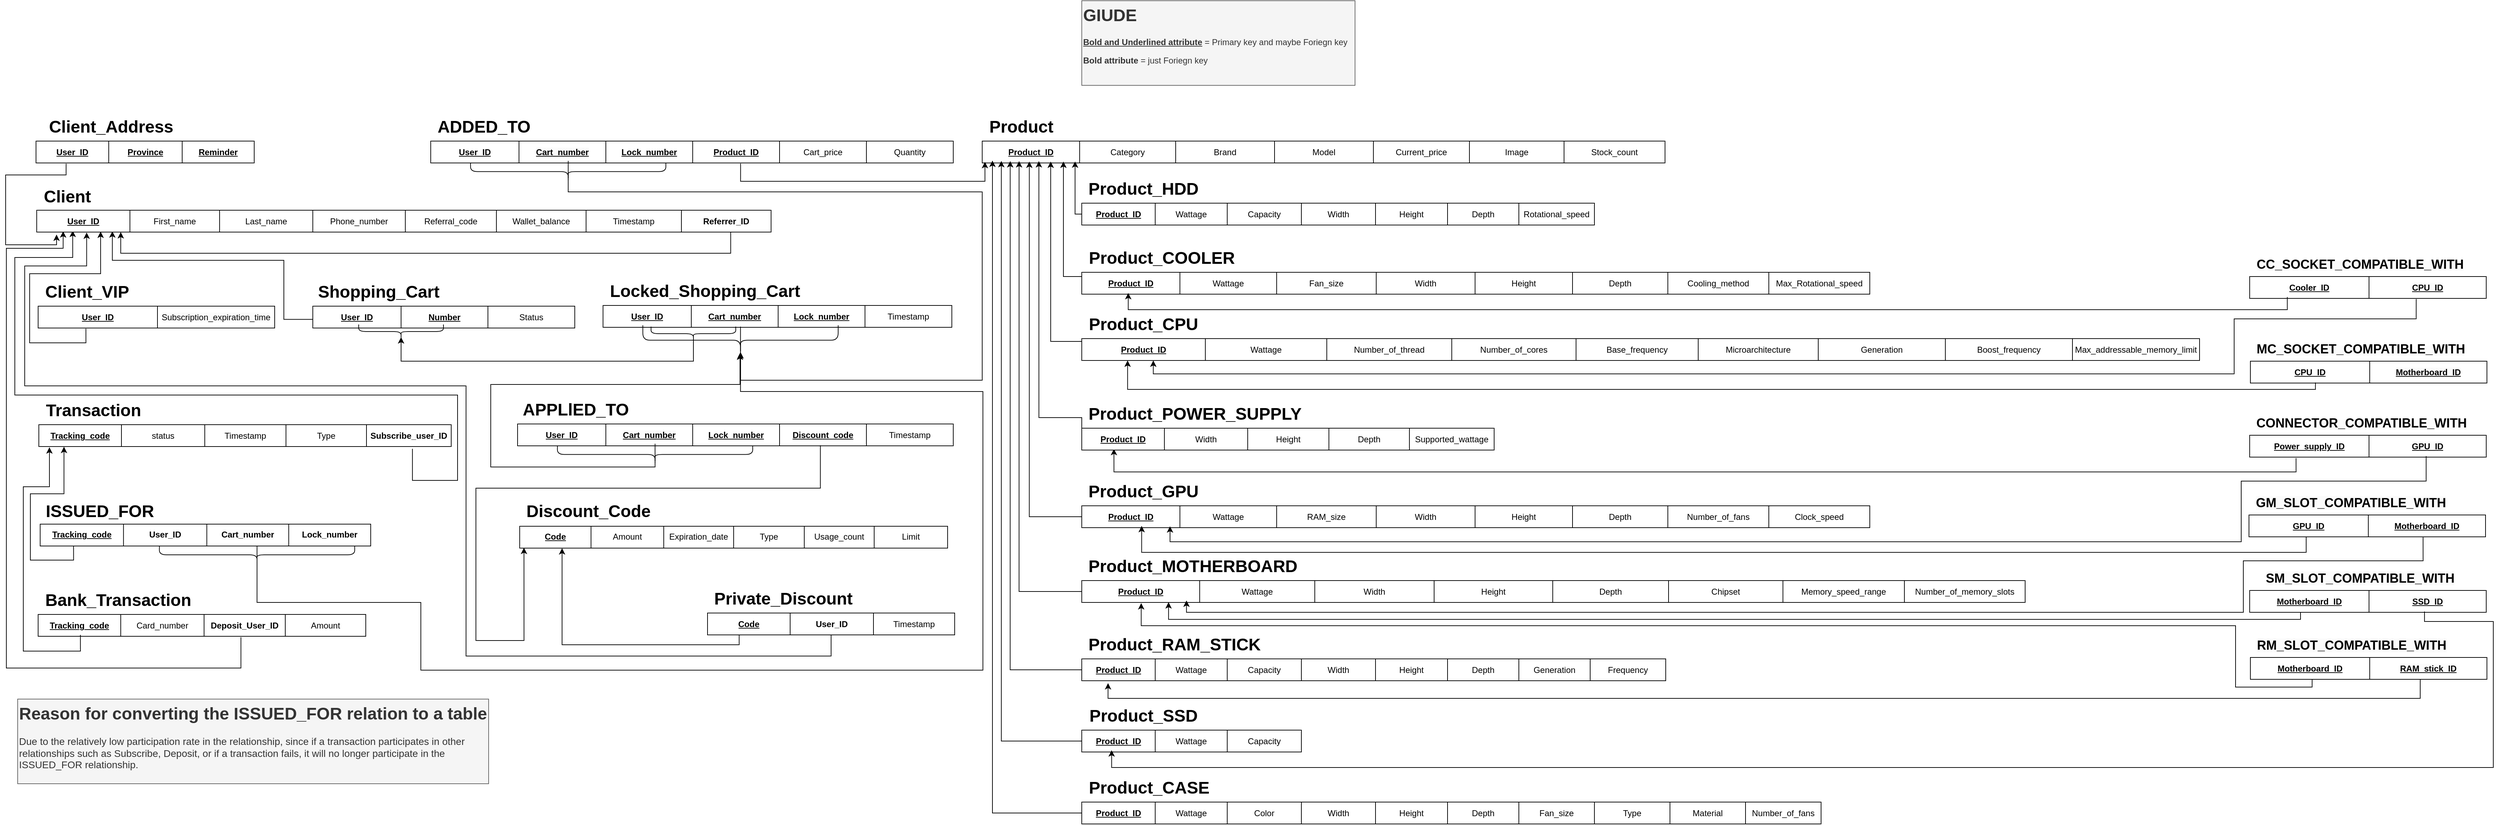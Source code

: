 <mxfile version="24.7.17">
  <diagram name="Page-1" id="lS4l_UGHyEnCVh-3E4Ck">
    <mxGraphModel dx="2190" dy="1600" grid="0" gridSize="10" guides="1" tooltips="1" connect="1" arrows="1" fold="1" page="0" pageScale="1" pageWidth="850" pageHeight="1100" background="none" math="0" shadow="0">
      <root>
        <mxCell id="0" />
        <mxCell id="1" parent="0" />
        <mxCell id="RUrKkaqMdfjuPcL-SqhJ-306" value="" style="group" parent="1" vertex="1" connectable="0">
          <mxGeometry x="1919" y="165" width="967" height="72" as="geometry" />
        </mxCell>
        <mxCell id="RUrKkaqMdfjuPcL-SqhJ-43" value="" style="shape=table;startSize=0;container=1;collapsible=0;childLayout=tableLayout;" parent="RUrKkaqMdfjuPcL-SqhJ-306" vertex="1">
          <mxGeometry y="41" width="967" height="31" as="geometry" />
        </mxCell>
        <mxCell id="RUrKkaqMdfjuPcL-SqhJ-44" value="" style="shape=tableRow;horizontal=0;startSize=0;swimlaneHead=0;swimlaneBody=0;strokeColor=inherit;top=0;left=0;bottom=0;right=0;collapsible=0;dropTarget=0;fillColor=none;points=[[0,0.5],[1,0.5]];portConstraint=eastwest;" parent="RUrKkaqMdfjuPcL-SqhJ-43" vertex="1">
          <mxGeometry width="967" height="31" as="geometry" />
        </mxCell>
        <mxCell id="RUrKkaqMdfjuPcL-SqhJ-45" value="&lt;u&gt;&lt;b&gt;Product_ID&lt;/b&gt;&lt;/u&gt;" style="shape=partialRectangle;html=1;whiteSpace=wrap;connectable=0;strokeColor=inherit;overflow=hidden;fillColor=none;top=0;left=0;bottom=0;right=0;pointerEvents=1;" parent="RUrKkaqMdfjuPcL-SqhJ-44" vertex="1">
          <mxGeometry width="138" height="31" as="geometry">
            <mxRectangle width="138" height="31" as="alternateBounds" />
          </mxGeometry>
        </mxCell>
        <mxCell id="RUrKkaqMdfjuPcL-SqhJ-46" value="Category" style="shape=partialRectangle;html=1;whiteSpace=wrap;connectable=0;strokeColor=inherit;overflow=hidden;fillColor=none;top=0;left=0;bottom=0;right=0;pointerEvents=1;" parent="RUrKkaqMdfjuPcL-SqhJ-44" vertex="1">
          <mxGeometry x="138" width="136" height="31" as="geometry">
            <mxRectangle width="136" height="31" as="alternateBounds" />
          </mxGeometry>
        </mxCell>
        <mxCell id="RUrKkaqMdfjuPcL-SqhJ-47" value="Brand" style="shape=partialRectangle;html=1;whiteSpace=wrap;connectable=0;strokeColor=inherit;overflow=hidden;fillColor=none;top=0;left=0;bottom=0;right=0;pointerEvents=1;" parent="RUrKkaqMdfjuPcL-SqhJ-44" vertex="1">
          <mxGeometry x="274" width="140" height="31" as="geometry">
            <mxRectangle width="140" height="31" as="alternateBounds" />
          </mxGeometry>
        </mxCell>
        <mxCell id="RUrKkaqMdfjuPcL-SqhJ-48" value="Model" style="shape=partialRectangle;html=1;whiteSpace=wrap;connectable=0;strokeColor=inherit;overflow=hidden;fillColor=none;top=0;left=0;bottom=0;right=0;pointerEvents=1;" parent="RUrKkaqMdfjuPcL-SqhJ-44" vertex="1">
          <mxGeometry x="414" width="140" height="31" as="geometry">
            <mxRectangle width="140" height="31" as="alternateBounds" />
          </mxGeometry>
        </mxCell>
        <mxCell id="RUrKkaqMdfjuPcL-SqhJ-49" value="Current_price" style="shape=partialRectangle;html=1;whiteSpace=wrap;connectable=0;strokeColor=inherit;overflow=hidden;fillColor=none;top=0;left=0;bottom=0;right=0;pointerEvents=1;" parent="RUrKkaqMdfjuPcL-SqhJ-44" vertex="1">
          <mxGeometry x="554" width="136" height="31" as="geometry">
            <mxRectangle width="136" height="31" as="alternateBounds" />
          </mxGeometry>
        </mxCell>
        <mxCell id="RUrKkaqMdfjuPcL-SqhJ-50" value="Image" style="shape=partialRectangle;html=1;whiteSpace=wrap;connectable=0;strokeColor=inherit;overflow=hidden;fillColor=none;top=0;left=0;bottom=0;right=0;pointerEvents=1;" parent="RUrKkaqMdfjuPcL-SqhJ-44" vertex="1">
          <mxGeometry x="690" width="134" height="31" as="geometry">
            <mxRectangle width="134" height="31" as="alternateBounds" />
          </mxGeometry>
        </mxCell>
        <mxCell id="RUrKkaqMdfjuPcL-SqhJ-51" value="Stock_count" style="shape=partialRectangle;html=1;whiteSpace=wrap;connectable=0;strokeColor=inherit;overflow=hidden;fillColor=none;top=0;left=0;bottom=0;right=0;pointerEvents=1;" parent="RUrKkaqMdfjuPcL-SqhJ-44" vertex="1">
          <mxGeometry x="824" width="143" height="31" as="geometry">
            <mxRectangle width="143" height="31" as="alternateBounds" />
          </mxGeometry>
        </mxCell>
        <mxCell id="RUrKkaqMdfjuPcL-SqhJ-56" value="&lt;b&gt;&lt;font style=&quot;font-size: 24px;&quot;&gt;Product&lt;/font&gt;&lt;/b&gt;" style="text;html=1;align=center;verticalAlign=middle;resizable=0;points=[];autosize=1;strokeColor=none;fillColor=none;" parent="RUrKkaqMdfjuPcL-SqhJ-306" vertex="1">
          <mxGeometry width="109" height="41" as="geometry" />
        </mxCell>
        <mxCell id="RUrKkaqMdfjuPcL-SqhJ-100" value="" style="group" parent="1" vertex="1" connectable="0">
          <mxGeometry x="2060" y="253" width="726" height="72" as="geometry" />
        </mxCell>
        <mxCell id="RUrKkaqMdfjuPcL-SqhJ-60" value="" style="shape=table;startSize=0;container=1;collapsible=0;childLayout=tableLayout;" parent="RUrKkaqMdfjuPcL-SqhJ-100" vertex="1">
          <mxGeometry y="41" width="726" height="31" as="geometry" />
        </mxCell>
        <mxCell id="RUrKkaqMdfjuPcL-SqhJ-61" value="" style="shape=tableRow;horizontal=0;startSize=0;swimlaneHead=0;swimlaneBody=0;strokeColor=inherit;top=0;left=0;bottom=0;right=0;collapsible=0;dropTarget=0;fillColor=none;points=[[0,0.5],[1,0.5]];portConstraint=eastwest;" parent="RUrKkaqMdfjuPcL-SqhJ-60" vertex="1">
          <mxGeometry width="726" height="31" as="geometry" />
        </mxCell>
        <mxCell id="RUrKkaqMdfjuPcL-SqhJ-62" value="&lt;u&gt;&lt;b&gt;Product_ID&lt;/b&gt;&lt;/u&gt;" style="shape=partialRectangle;html=1;whiteSpace=wrap;connectable=0;strokeColor=inherit;overflow=hidden;fillColor=none;top=0;left=0;bottom=0;right=0;pointerEvents=1;" parent="RUrKkaqMdfjuPcL-SqhJ-61" vertex="1">
          <mxGeometry width="104" height="31" as="geometry">
            <mxRectangle width="104" height="31" as="alternateBounds" />
          </mxGeometry>
        </mxCell>
        <mxCell id="RUrKkaqMdfjuPcL-SqhJ-63" value="Wattage" style="shape=partialRectangle;html=1;whiteSpace=wrap;connectable=0;strokeColor=inherit;overflow=hidden;fillColor=none;top=0;left=0;bottom=0;right=0;pointerEvents=1;" parent="RUrKkaqMdfjuPcL-SqhJ-61" vertex="1">
          <mxGeometry x="104" width="102" height="31" as="geometry">
            <mxRectangle width="102" height="31" as="alternateBounds" />
          </mxGeometry>
        </mxCell>
        <mxCell id="RUrKkaqMdfjuPcL-SqhJ-64" value="Capacity" style="shape=partialRectangle;html=1;whiteSpace=wrap;connectable=0;strokeColor=inherit;overflow=hidden;fillColor=none;top=0;left=0;bottom=0;right=0;pointerEvents=1;" parent="RUrKkaqMdfjuPcL-SqhJ-61" vertex="1">
          <mxGeometry x="206" width="105" height="31" as="geometry">
            <mxRectangle width="105" height="31" as="alternateBounds" />
          </mxGeometry>
        </mxCell>
        <mxCell id="RUrKkaqMdfjuPcL-SqhJ-65" value="Width" style="shape=partialRectangle;html=1;whiteSpace=wrap;connectable=0;strokeColor=inherit;overflow=hidden;fillColor=none;top=0;left=0;bottom=0;right=0;pointerEvents=1;" parent="RUrKkaqMdfjuPcL-SqhJ-61" vertex="1">
          <mxGeometry x="311" width="105" height="31" as="geometry">
            <mxRectangle width="105" height="31" as="alternateBounds" />
          </mxGeometry>
        </mxCell>
        <mxCell id="RUrKkaqMdfjuPcL-SqhJ-66" value="Height" style="shape=partialRectangle;html=1;whiteSpace=wrap;connectable=0;strokeColor=inherit;overflow=hidden;fillColor=none;top=0;left=0;bottom=0;right=0;pointerEvents=1;" parent="RUrKkaqMdfjuPcL-SqhJ-61" vertex="1">
          <mxGeometry x="416" width="102" height="31" as="geometry">
            <mxRectangle width="102" height="31" as="alternateBounds" />
          </mxGeometry>
        </mxCell>
        <mxCell id="RUrKkaqMdfjuPcL-SqhJ-67" value="Depth" style="shape=partialRectangle;html=1;whiteSpace=wrap;connectable=0;strokeColor=inherit;overflow=hidden;fillColor=none;top=0;left=0;bottom=0;right=0;pointerEvents=1;" parent="RUrKkaqMdfjuPcL-SqhJ-61" vertex="1">
          <mxGeometry x="518" width="101" height="31" as="geometry">
            <mxRectangle width="101" height="31" as="alternateBounds" />
          </mxGeometry>
        </mxCell>
        <mxCell id="RUrKkaqMdfjuPcL-SqhJ-68" value="Rotational_speed" style="shape=partialRectangle;html=1;whiteSpace=wrap;connectable=0;strokeColor=inherit;overflow=hidden;fillColor=none;top=0;left=0;bottom=0;right=0;pointerEvents=1;" parent="RUrKkaqMdfjuPcL-SqhJ-61" vertex="1">
          <mxGeometry x="619" width="107" height="31" as="geometry">
            <mxRectangle width="107" height="31" as="alternateBounds" />
          </mxGeometry>
        </mxCell>
        <mxCell id="RUrKkaqMdfjuPcL-SqhJ-73" value="&lt;b&gt;&lt;font style=&quot;font-size: 24px;&quot;&gt;Product_HDD&lt;/font&gt;&lt;/b&gt;" style="text;html=1;align=center;verticalAlign=middle;resizable=0;points=[];autosize=1;strokeColor=none;fillColor=none;" parent="RUrKkaqMdfjuPcL-SqhJ-100" vertex="1">
          <mxGeometry width="174" height="41" as="geometry" />
        </mxCell>
        <mxCell id="RUrKkaqMdfjuPcL-SqhJ-122" value="" style="group" parent="1" vertex="1" connectable="0">
          <mxGeometry x="2060" y="351" width="1116" height="72" as="geometry" />
        </mxCell>
        <mxCell id="RUrKkaqMdfjuPcL-SqhJ-101" value="" style="shape=table;startSize=0;container=1;collapsible=0;childLayout=tableLayout;" parent="RUrKkaqMdfjuPcL-SqhJ-122" vertex="1">
          <mxGeometry y="41" width="1116" height="31" as="geometry" />
        </mxCell>
        <mxCell id="RUrKkaqMdfjuPcL-SqhJ-102" value="" style="shape=tableRow;horizontal=0;startSize=0;swimlaneHead=0;swimlaneBody=0;strokeColor=inherit;top=0;left=0;bottom=0;right=0;collapsible=0;dropTarget=0;fillColor=none;points=[[0,0.5],[1,0.5]];portConstraint=eastwest;" parent="RUrKkaqMdfjuPcL-SqhJ-101" vertex="1">
          <mxGeometry width="1116" height="31" as="geometry" />
        </mxCell>
        <mxCell id="RUrKkaqMdfjuPcL-SqhJ-103" value="&lt;u&gt;&lt;b&gt;Product_ID&lt;/b&gt;&lt;/u&gt;" style="shape=partialRectangle;html=1;whiteSpace=wrap;connectable=0;strokeColor=inherit;overflow=hidden;fillColor=none;top=0;left=0;bottom=0;right=0;pointerEvents=1;" parent="RUrKkaqMdfjuPcL-SqhJ-102" vertex="1">
          <mxGeometry width="139" height="31" as="geometry">
            <mxRectangle width="139" height="31" as="alternateBounds" />
          </mxGeometry>
        </mxCell>
        <mxCell id="RUrKkaqMdfjuPcL-SqhJ-104" value="Wattage" style="shape=partialRectangle;html=1;whiteSpace=wrap;connectable=0;strokeColor=inherit;overflow=hidden;fillColor=none;top=0;left=0;bottom=0;right=0;pointerEvents=1;" parent="RUrKkaqMdfjuPcL-SqhJ-102" vertex="1">
          <mxGeometry x="139" width="137" height="31" as="geometry">
            <mxRectangle width="137" height="31" as="alternateBounds" />
          </mxGeometry>
        </mxCell>
        <mxCell id="RUrKkaqMdfjuPcL-SqhJ-105" value="Fan_size" style="shape=partialRectangle;html=1;whiteSpace=wrap;connectable=0;strokeColor=inherit;overflow=hidden;fillColor=none;top=0;left=0;bottom=0;right=0;pointerEvents=1;" parent="RUrKkaqMdfjuPcL-SqhJ-102" vertex="1">
          <mxGeometry x="276" width="141" height="31" as="geometry">
            <mxRectangle width="141" height="31" as="alternateBounds" />
          </mxGeometry>
        </mxCell>
        <mxCell id="RUrKkaqMdfjuPcL-SqhJ-106" value="Width" style="shape=partialRectangle;html=1;whiteSpace=wrap;connectable=0;strokeColor=inherit;overflow=hidden;fillColor=none;top=0;left=0;bottom=0;right=0;pointerEvents=1;" parent="RUrKkaqMdfjuPcL-SqhJ-102" vertex="1">
          <mxGeometry x="417" width="140" height="31" as="geometry">
            <mxRectangle width="140" height="31" as="alternateBounds" />
          </mxGeometry>
        </mxCell>
        <mxCell id="RUrKkaqMdfjuPcL-SqhJ-107" value="Height" style="shape=partialRectangle;html=1;whiteSpace=wrap;connectable=0;strokeColor=inherit;overflow=hidden;fillColor=none;top=0;left=0;bottom=0;right=0;pointerEvents=1;" parent="RUrKkaqMdfjuPcL-SqhJ-102" vertex="1">
          <mxGeometry x="557" width="138" height="31" as="geometry">
            <mxRectangle width="138" height="31" as="alternateBounds" />
          </mxGeometry>
        </mxCell>
        <mxCell id="RUrKkaqMdfjuPcL-SqhJ-108" value="Depth" style="shape=partialRectangle;html=1;whiteSpace=wrap;connectable=0;strokeColor=inherit;overflow=hidden;fillColor=none;top=0;left=0;bottom=0;right=0;pointerEvents=1;" parent="RUrKkaqMdfjuPcL-SqhJ-102" vertex="1">
          <mxGeometry x="695" width="135" height="31" as="geometry">
            <mxRectangle width="135" height="31" as="alternateBounds" />
          </mxGeometry>
        </mxCell>
        <mxCell id="RUrKkaqMdfjuPcL-SqhJ-109" value="Cooling_method" style="shape=partialRectangle;html=1;whiteSpace=wrap;connectable=0;strokeColor=inherit;overflow=hidden;fillColor=none;top=0;left=0;bottom=0;right=0;pointerEvents=1;" parent="RUrKkaqMdfjuPcL-SqhJ-102" vertex="1">
          <mxGeometry x="830" width="143" height="31" as="geometry">
            <mxRectangle width="143" height="31" as="alternateBounds" />
          </mxGeometry>
        </mxCell>
        <mxCell id="RUrKkaqMdfjuPcL-SqhJ-121" value="Max_Rotational_speed" style="shape=partialRectangle;html=1;whiteSpace=wrap;connectable=0;strokeColor=inherit;overflow=hidden;fillColor=none;top=0;left=0;bottom=0;right=0;pointerEvents=1;" parent="RUrKkaqMdfjuPcL-SqhJ-102" vertex="1">
          <mxGeometry x="973" width="143" height="31" as="geometry">
            <mxRectangle width="143" height="31" as="alternateBounds" />
          </mxGeometry>
        </mxCell>
        <mxCell id="RUrKkaqMdfjuPcL-SqhJ-110" value="&lt;b&gt;&lt;font style=&quot;font-size: 24px;&quot;&gt;Product_COOLER&lt;/font&gt;&lt;/b&gt;" style="text;html=1;align=center;verticalAlign=middle;resizable=0;points=[];autosize=1;strokeColor=none;fillColor=none;" parent="RUrKkaqMdfjuPcL-SqhJ-122" vertex="1">
          <mxGeometry width="225" height="41" as="geometry" />
        </mxCell>
        <mxCell id="RUrKkaqMdfjuPcL-SqhJ-147" value="" style="group" parent="1" vertex="1" connectable="0">
          <mxGeometry x="2060" y="445" width="1583" height="72" as="geometry" />
        </mxCell>
        <mxCell id="RUrKkaqMdfjuPcL-SqhJ-134" value="" style="shape=table;startSize=0;container=1;collapsible=0;childLayout=tableLayout;" parent="RUrKkaqMdfjuPcL-SqhJ-147" vertex="1">
          <mxGeometry y="41" width="1583" height="31" as="geometry" />
        </mxCell>
        <mxCell id="RUrKkaqMdfjuPcL-SqhJ-135" value="" style="shape=tableRow;horizontal=0;startSize=0;swimlaneHead=0;swimlaneBody=0;strokeColor=inherit;top=0;left=0;bottom=0;right=0;collapsible=0;dropTarget=0;fillColor=none;points=[[0,0.5],[1,0.5]];portConstraint=eastwest;" parent="RUrKkaqMdfjuPcL-SqhJ-134" vertex="1">
          <mxGeometry width="1583" height="31" as="geometry" />
        </mxCell>
        <mxCell id="RUrKkaqMdfjuPcL-SqhJ-136" value="&lt;u&gt;&lt;b&gt;Product_ID&lt;/b&gt;&lt;/u&gt;" style="shape=partialRectangle;html=1;whiteSpace=wrap;connectable=0;strokeColor=inherit;overflow=hidden;fillColor=none;top=0;left=0;bottom=0;right=0;pointerEvents=1;" parent="RUrKkaqMdfjuPcL-SqhJ-135" vertex="1">
          <mxGeometry width="175" height="31" as="geometry">
            <mxRectangle width="175" height="31" as="alternateBounds" />
          </mxGeometry>
        </mxCell>
        <mxCell id="RUrKkaqMdfjuPcL-SqhJ-137" value="Wattage" style="shape=partialRectangle;html=1;whiteSpace=wrap;connectable=0;strokeColor=inherit;overflow=hidden;fillColor=none;top=0;left=0;bottom=0;right=0;pointerEvents=1;" parent="RUrKkaqMdfjuPcL-SqhJ-135" vertex="1">
          <mxGeometry x="175" width="172" height="31" as="geometry">
            <mxRectangle width="172" height="31" as="alternateBounds" />
          </mxGeometry>
        </mxCell>
        <mxCell id="RUrKkaqMdfjuPcL-SqhJ-138" value="Number_of_thread" style="shape=partialRectangle;html=1;whiteSpace=wrap;connectable=0;strokeColor=inherit;overflow=hidden;fillColor=none;top=0;left=0;bottom=0;right=0;pointerEvents=1;" parent="RUrKkaqMdfjuPcL-SqhJ-135" vertex="1">
          <mxGeometry x="347" width="177" height="31" as="geometry">
            <mxRectangle width="177" height="31" as="alternateBounds" />
          </mxGeometry>
        </mxCell>
        <mxCell id="RUrKkaqMdfjuPcL-SqhJ-139" value="Number_of_cores" style="shape=partialRectangle;html=1;whiteSpace=wrap;connectable=0;strokeColor=inherit;overflow=hidden;fillColor=none;top=0;left=0;bottom=0;right=0;pointerEvents=1;" parent="RUrKkaqMdfjuPcL-SqhJ-135" vertex="1">
          <mxGeometry x="524" width="176" height="31" as="geometry">
            <mxRectangle width="176" height="31" as="alternateBounds" />
          </mxGeometry>
        </mxCell>
        <mxCell id="RUrKkaqMdfjuPcL-SqhJ-140" value="Base_frequency" style="shape=partialRectangle;html=1;whiteSpace=wrap;connectable=0;strokeColor=inherit;overflow=hidden;fillColor=none;top=0;left=0;bottom=0;right=0;pointerEvents=1;" parent="RUrKkaqMdfjuPcL-SqhJ-135" vertex="1">
          <mxGeometry x="700" width="173" height="31" as="geometry">
            <mxRectangle width="173" height="31" as="alternateBounds" />
          </mxGeometry>
        </mxCell>
        <mxCell id="RUrKkaqMdfjuPcL-SqhJ-141" value="Microarchitecture" style="shape=partialRectangle;html=1;whiteSpace=wrap;connectable=0;strokeColor=inherit;overflow=hidden;fillColor=none;top=0;left=0;bottom=0;right=0;pointerEvents=1;" parent="RUrKkaqMdfjuPcL-SqhJ-135" vertex="1">
          <mxGeometry x="873" width="170" height="31" as="geometry">
            <mxRectangle width="170" height="31" as="alternateBounds" />
          </mxGeometry>
        </mxCell>
        <mxCell id="RUrKkaqMdfjuPcL-SqhJ-142" value="Generation" style="shape=partialRectangle;html=1;whiteSpace=wrap;connectable=0;strokeColor=inherit;overflow=hidden;fillColor=none;top=0;left=0;bottom=0;right=0;pointerEvents=1;" parent="RUrKkaqMdfjuPcL-SqhJ-135" vertex="1">
          <mxGeometry x="1043" width="180" height="31" as="geometry">
            <mxRectangle width="180" height="31" as="alternateBounds" />
          </mxGeometry>
        </mxCell>
        <mxCell id="RUrKkaqMdfjuPcL-SqhJ-146" value="Boost_frequency" style="shape=partialRectangle;html=1;whiteSpace=wrap;connectable=0;strokeColor=inherit;overflow=hidden;fillColor=none;top=0;left=0;bottom=0;right=0;pointerEvents=1;" parent="RUrKkaqMdfjuPcL-SqhJ-135" vertex="1">
          <mxGeometry x="1223" width="180" height="31" as="geometry">
            <mxRectangle width="180" height="31" as="alternateBounds" />
          </mxGeometry>
        </mxCell>
        <mxCell id="RUrKkaqMdfjuPcL-SqhJ-143" value="&lt;span style=&quot;background-color: rgb(255, 255, 255);&quot;&gt;&lt;font style=&quot;font-size: 12px;&quot;&gt;Max_addressable_memory_limit&lt;/font&gt;&lt;/span&gt;" style="shape=partialRectangle;html=1;whiteSpace=wrap;connectable=0;strokeColor=inherit;overflow=hidden;fillColor=none;top=0;left=0;bottom=0;right=0;pointerEvents=1;" parent="RUrKkaqMdfjuPcL-SqhJ-135" vertex="1">
          <mxGeometry x="1403" width="180" height="31" as="geometry">
            <mxRectangle width="180" height="31" as="alternateBounds" />
          </mxGeometry>
        </mxCell>
        <mxCell id="RUrKkaqMdfjuPcL-SqhJ-144" value="&lt;b&gt;&lt;font style=&quot;font-size: 24px;&quot;&gt;Product_CPU&lt;/font&gt;&lt;/b&gt;" style="text;html=1;align=center;verticalAlign=middle;resizable=0;points=[];autosize=1;strokeColor=none;fillColor=none;" parent="RUrKkaqMdfjuPcL-SqhJ-147" vertex="1">
          <mxGeometry width="173" height="41" as="geometry" />
        </mxCell>
        <mxCell id="RUrKkaqMdfjuPcL-SqhJ-171" value="" style="group" parent="1" vertex="1" connectable="0">
          <mxGeometry x="2060" y="682" width="1116" height="72" as="geometry" />
        </mxCell>
        <mxCell id="RUrKkaqMdfjuPcL-SqhJ-160" value="" style="shape=table;startSize=0;container=1;collapsible=0;childLayout=tableLayout;" parent="RUrKkaqMdfjuPcL-SqhJ-171" vertex="1">
          <mxGeometry y="41" width="1116" height="31" as="geometry" />
        </mxCell>
        <mxCell id="RUrKkaqMdfjuPcL-SqhJ-161" value="" style="shape=tableRow;horizontal=0;startSize=0;swimlaneHead=0;swimlaneBody=0;strokeColor=inherit;top=0;left=0;bottom=0;right=0;collapsible=0;dropTarget=0;fillColor=none;points=[[0,0.5],[1,0.5]];portConstraint=eastwest;" parent="RUrKkaqMdfjuPcL-SqhJ-160" vertex="1">
          <mxGeometry width="1116" height="31" as="geometry" />
        </mxCell>
        <mxCell id="RUrKkaqMdfjuPcL-SqhJ-162" value="&lt;u&gt;&lt;b&gt;Product_ID&lt;/b&gt;&lt;/u&gt;" style="shape=partialRectangle;html=1;whiteSpace=wrap;connectable=0;strokeColor=inherit;overflow=hidden;fillColor=none;top=0;left=0;bottom=0;right=0;pointerEvents=1;" parent="RUrKkaqMdfjuPcL-SqhJ-161" vertex="1">
          <mxGeometry width="139" height="31" as="geometry">
            <mxRectangle width="139" height="31" as="alternateBounds" />
          </mxGeometry>
        </mxCell>
        <mxCell id="RUrKkaqMdfjuPcL-SqhJ-163" value="Wattage" style="shape=partialRectangle;html=1;whiteSpace=wrap;connectable=0;strokeColor=inherit;overflow=hidden;fillColor=none;top=0;left=0;bottom=0;right=0;pointerEvents=1;" parent="RUrKkaqMdfjuPcL-SqhJ-161" vertex="1">
          <mxGeometry x="139" width="137" height="31" as="geometry">
            <mxRectangle width="137" height="31" as="alternateBounds" />
          </mxGeometry>
        </mxCell>
        <mxCell id="RUrKkaqMdfjuPcL-SqhJ-164" value="RAM_size" style="shape=partialRectangle;html=1;whiteSpace=wrap;connectable=0;strokeColor=inherit;overflow=hidden;fillColor=none;top=0;left=0;bottom=0;right=0;pointerEvents=1;" parent="RUrKkaqMdfjuPcL-SqhJ-161" vertex="1">
          <mxGeometry x="276" width="141" height="31" as="geometry">
            <mxRectangle width="141" height="31" as="alternateBounds" />
          </mxGeometry>
        </mxCell>
        <mxCell id="RUrKkaqMdfjuPcL-SqhJ-165" value="Width" style="shape=partialRectangle;html=1;whiteSpace=wrap;connectable=0;strokeColor=inherit;overflow=hidden;fillColor=none;top=0;left=0;bottom=0;right=0;pointerEvents=1;" parent="RUrKkaqMdfjuPcL-SqhJ-161" vertex="1">
          <mxGeometry x="417" width="140" height="31" as="geometry">
            <mxRectangle width="140" height="31" as="alternateBounds" />
          </mxGeometry>
        </mxCell>
        <mxCell id="RUrKkaqMdfjuPcL-SqhJ-166" value="Height" style="shape=partialRectangle;html=1;whiteSpace=wrap;connectable=0;strokeColor=inherit;overflow=hidden;fillColor=none;top=0;left=0;bottom=0;right=0;pointerEvents=1;" parent="RUrKkaqMdfjuPcL-SqhJ-161" vertex="1">
          <mxGeometry x="557" width="138" height="31" as="geometry">
            <mxRectangle width="138" height="31" as="alternateBounds" />
          </mxGeometry>
        </mxCell>
        <mxCell id="RUrKkaqMdfjuPcL-SqhJ-167" value="Depth" style="shape=partialRectangle;html=1;whiteSpace=wrap;connectable=0;strokeColor=inherit;overflow=hidden;fillColor=none;top=0;left=0;bottom=0;right=0;pointerEvents=1;" parent="RUrKkaqMdfjuPcL-SqhJ-161" vertex="1">
          <mxGeometry x="695" width="135" height="31" as="geometry">
            <mxRectangle width="135" height="31" as="alternateBounds" />
          </mxGeometry>
        </mxCell>
        <mxCell id="RUrKkaqMdfjuPcL-SqhJ-168" value="Number_of_fans" style="shape=partialRectangle;html=1;whiteSpace=wrap;connectable=0;strokeColor=inherit;overflow=hidden;fillColor=none;top=0;left=0;bottom=0;right=0;pointerEvents=1;" parent="RUrKkaqMdfjuPcL-SqhJ-161" vertex="1">
          <mxGeometry x="830" width="143" height="31" as="geometry">
            <mxRectangle width="143" height="31" as="alternateBounds" />
          </mxGeometry>
        </mxCell>
        <mxCell id="RUrKkaqMdfjuPcL-SqhJ-169" value="Clock_speed" style="shape=partialRectangle;html=1;whiteSpace=wrap;connectable=0;strokeColor=inherit;overflow=hidden;fillColor=none;top=0;left=0;bottom=0;right=0;pointerEvents=1;" parent="RUrKkaqMdfjuPcL-SqhJ-161" vertex="1">
          <mxGeometry x="973" width="143" height="31" as="geometry">
            <mxRectangle width="143" height="31" as="alternateBounds" />
          </mxGeometry>
        </mxCell>
        <mxCell id="RUrKkaqMdfjuPcL-SqhJ-170" value="&lt;b&gt;&lt;font style=&quot;font-size: 24px;&quot;&gt;Product_GPU&lt;/font&gt;&lt;/b&gt;" style="text;html=1;align=center;verticalAlign=middle;resizable=0;points=[];autosize=1;strokeColor=none;fillColor=none;" parent="RUrKkaqMdfjuPcL-SqhJ-171" vertex="1">
          <mxGeometry width="174" height="41" as="geometry" />
        </mxCell>
        <mxCell id="RUrKkaqMdfjuPcL-SqhJ-185" value="" style="group" parent="1" vertex="1" connectable="0">
          <mxGeometry x="2060" y="788" width="1336" height="72" as="geometry" />
        </mxCell>
        <mxCell id="RUrKkaqMdfjuPcL-SqhJ-173" value="" style="shape=table;startSize=0;container=1;collapsible=0;childLayout=tableLayout;" parent="RUrKkaqMdfjuPcL-SqhJ-185" vertex="1">
          <mxGeometry y="41" width="1336" height="31" as="geometry" />
        </mxCell>
        <mxCell id="RUrKkaqMdfjuPcL-SqhJ-174" value="" style="shape=tableRow;horizontal=0;startSize=0;swimlaneHead=0;swimlaneBody=0;strokeColor=inherit;top=0;left=0;bottom=0;right=0;collapsible=0;dropTarget=0;fillColor=none;points=[[0,0.5],[1,0.5]];portConstraint=eastwest;" parent="RUrKkaqMdfjuPcL-SqhJ-173" vertex="1">
          <mxGeometry width="1336" height="31" as="geometry" />
        </mxCell>
        <mxCell id="RUrKkaqMdfjuPcL-SqhJ-175" value="&lt;u&gt;&lt;b&gt;Product_ID&lt;/b&gt;&lt;/u&gt;" style="shape=partialRectangle;html=1;whiteSpace=wrap;connectable=0;strokeColor=inherit;overflow=hidden;fillColor=none;top=0;left=0;bottom=0;right=0;pointerEvents=1;" parent="RUrKkaqMdfjuPcL-SqhJ-174" vertex="1">
          <mxGeometry width="167" height="31" as="geometry">
            <mxRectangle width="167" height="31" as="alternateBounds" />
          </mxGeometry>
        </mxCell>
        <mxCell id="RUrKkaqMdfjuPcL-SqhJ-176" value="Wattage" style="shape=partialRectangle;html=1;whiteSpace=wrap;connectable=0;strokeColor=inherit;overflow=hidden;fillColor=none;top=0;left=0;bottom=0;right=0;pointerEvents=1;" parent="RUrKkaqMdfjuPcL-SqhJ-174" vertex="1">
          <mxGeometry x="167" width="163" height="31" as="geometry">
            <mxRectangle width="163" height="31" as="alternateBounds" />
          </mxGeometry>
        </mxCell>
        <mxCell id="RUrKkaqMdfjuPcL-SqhJ-177" value="Width" style="shape=partialRectangle;html=1;whiteSpace=wrap;connectable=0;strokeColor=inherit;overflow=hidden;fillColor=none;top=0;left=0;bottom=0;right=0;pointerEvents=1;" parent="RUrKkaqMdfjuPcL-SqhJ-174" vertex="1">
          <mxGeometry x="330" width="169" height="31" as="geometry">
            <mxRectangle width="169" height="31" as="alternateBounds" />
          </mxGeometry>
        </mxCell>
        <mxCell id="RUrKkaqMdfjuPcL-SqhJ-178" value="Height" style="shape=partialRectangle;html=1;whiteSpace=wrap;connectable=0;strokeColor=inherit;overflow=hidden;fillColor=none;top=0;left=0;bottom=0;right=0;pointerEvents=1;" parent="RUrKkaqMdfjuPcL-SqhJ-174" vertex="1">
          <mxGeometry x="499" width="168" height="31" as="geometry">
            <mxRectangle width="168" height="31" as="alternateBounds" />
          </mxGeometry>
        </mxCell>
        <mxCell id="RUrKkaqMdfjuPcL-SqhJ-179" value="Depth" style="shape=partialRectangle;html=1;whiteSpace=wrap;connectable=0;strokeColor=inherit;overflow=hidden;fillColor=none;top=0;left=0;bottom=0;right=0;pointerEvents=1;" parent="RUrKkaqMdfjuPcL-SqhJ-174" vertex="1">
          <mxGeometry x="667" width="164" height="31" as="geometry">
            <mxRectangle width="164" height="31" as="alternateBounds" />
          </mxGeometry>
        </mxCell>
        <mxCell id="RUrKkaqMdfjuPcL-SqhJ-180" value="Chipset" style="shape=partialRectangle;html=1;whiteSpace=wrap;connectable=0;strokeColor=inherit;overflow=hidden;fillColor=none;top=0;left=0;bottom=0;right=0;pointerEvents=1;" parent="RUrKkaqMdfjuPcL-SqhJ-174" vertex="1">
          <mxGeometry x="831" width="162" height="31" as="geometry">
            <mxRectangle width="162" height="31" as="alternateBounds" />
          </mxGeometry>
        </mxCell>
        <mxCell id="RUrKkaqMdfjuPcL-SqhJ-182" value="Memory_speed_range" style="shape=partialRectangle;html=1;whiteSpace=wrap;connectable=0;strokeColor=inherit;overflow=hidden;fillColor=none;top=0;left=0;bottom=0;right=0;pointerEvents=1;" parent="RUrKkaqMdfjuPcL-SqhJ-174" vertex="1">
          <mxGeometry x="993" width="172" height="31" as="geometry">
            <mxRectangle width="172" height="31" as="alternateBounds" />
          </mxGeometry>
        </mxCell>
        <mxCell id="RUrKkaqMdfjuPcL-SqhJ-183" value="&lt;span style=&quot;background-color: rgb(255, 255, 255);&quot;&gt;&lt;font style=&quot;font-size: 12px;&quot;&gt;Number_of_memory_&lt;font style=&quot;&quot;&gt;slots&lt;/font&gt;&lt;/font&gt;&lt;/span&gt;" style="shape=partialRectangle;html=1;whiteSpace=wrap;connectable=0;strokeColor=inherit;overflow=hidden;fillColor=none;top=0;left=0;bottom=0;right=0;pointerEvents=1;" parent="RUrKkaqMdfjuPcL-SqhJ-174" vertex="1">
          <mxGeometry x="1165" width="171" height="31" as="geometry">
            <mxRectangle width="171" height="31" as="alternateBounds" />
          </mxGeometry>
        </mxCell>
        <mxCell id="RUrKkaqMdfjuPcL-SqhJ-184" value="&lt;b&gt;&lt;font style=&quot;font-size: 24px;&quot;&gt;Product_MOTHERBOARD&lt;/font&gt;&lt;/b&gt;" style="text;html=1;align=center;verticalAlign=middle;resizable=0;points=[];autosize=1;strokeColor=none;fillColor=none;" parent="RUrKkaqMdfjuPcL-SqhJ-185" vertex="1">
          <mxGeometry width="314" height="41" as="geometry" />
        </mxCell>
        <mxCell id="RUrKkaqMdfjuPcL-SqhJ-198" value="" style="group" parent="1" vertex="1" connectable="0">
          <mxGeometry x="2060" y="899" width="827" height="72" as="geometry" />
        </mxCell>
        <mxCell id="RUrKkaqMdfjuPcL-SqhJ-187" value="" style="shape=table;startSize=0;container=1;collapsible=0;childLayout=tableLayout;" parent="RUrKkaqMdfjuPcL-SqhJ-198" vertex="1">
          <mxGeometry y="41" width="827" height="31" as="geometry" />
        </mxCell>
        <mxCell id="RUrKkaqMdfjuPcL-SqhJ-188" value="" style="shape=tableRow;horizontal=0;startSize=0;swimlaneHead=0;swimlaneBody=0;strokeColor=inherit;top=0;left=0;bottom=0;right=0;collapsible=0;dropTarget=0;fillColor=none;points=[[0,0.5],[1,0.5]];portConstraint=eastwest;" parent="RUrKkaqMdfjuPcL-SqhJ-187" vertex="1">
          <mxGeometry width="827" height="31" as="geometry" />
        </mxCell>
        <mxCell id="RUrKkaqMdfjuPcL-SqhJ-189" value="&lt;u&gt;&lt;b&gt;Product_ID&lt;/b&gt;&lt;/u&gt;" style="shape=partialRectangle;html=1;whiteSpace=wrap;connectable=0;strokeColor=inherit;overflow=hidden;fillColor=none;top=0;left=0;bottom=0;right=0;pointerEvents=1;" parent="RUrKkaqMdfjuPcL-SqhJ-188" vertex="1">
          <mxGeometry width="104" height="31" as="geometry">
            <mxRectangle width="104" height="31" as="alternateBounds" />
          </mxGeometry>
        </mxCell>
        <mxCell id="RUrKkaqMdfjuPcL-SqhJ-190" value="Wattage" style="shape=partialRectangle;html=1;whiteSpace=wrap;connectable=0;strokeColor=inherit;overflow=hidden;fillColor=none;top=0;left=0;bottom=0;right=0;pointerEvents=1;" parent="RUrKkaqMdfjuPcL-SqhJ-188" vertex="1">
          <mxGeometry x="104" width="102" height="31" as="geometry">
            <mxRectangle width="102" height="31" as="alternateBounds" />
          </mxGeometry>
        </mxCell>
        <mxCell id="RUrKkaqMdfjuPcL-SqhJ-191" value="Capacity" style="shape=partialRectangle;html=1;whiteSpace=wrap;connectable=0;strokeColor=inherit;overflow=hidden;fillColor=none;top=0;left=0;bottom=0;right=0;pointerEvents=1;" parent="RUrKkaqMdfjuPcL-SqhJ-188" vertex="1">
          <mxGeometry x="206" width="105" height="31" as="geometry">
            <mxRectangle width="105" height="31" as="alternateBounds" />
          </mxGeometry>
        </mxCell>
        <mxCell id="RUrKkaqMdfjuPcL-SqhJ-192" value="Width" style="shape=partialRectangle;html=1;whiteSpace=wrap;connectable=0;strokeColor=inherit;overflow=hidden;fillColor=none;top=0;left=0;bottom=0;right=0;pointerEvents=1;" parent="RUrKkaqMdfjuPcL-SqhJ-188" vertex="1">
          <mxGeometry x="311" width="105" height="31" as="geometry">
            <mxRectangle width="105" height="31" as="alternateBounds" />
          </mxGeometry>
        </mxCell>
        <mxCell id="RUrKkaqMdfjuPcL-SqhJ-193" value="Height" style="shape=partialRectangle;html=1;whiteSpace=wrap;connectable=0;strokeColor=inherit;overflow=hidden;fillColor=none;top=0;left=0;bottom=0;right=0;pointerEvents=1;" parent="RUrKkaqMdfjuPcL-SqhJ-188" vertex="1">
          <mxGeometry x="416" width="102" height="31" as="geometry">
            <mxRectangle width="102" height="31" as="alternateBounds" />
          </mxGeometry>
        </mxCell>
        <mxCell id="RUrKkaqMdfjuPcL-SqhJ-194" value="Depth" style="shape=partialRectangle;html=1;whiteSpace=wrap;connectable=0;strokeColor=inherit;overflow=hidden;fillColor=none;top=0;left=0;bottom=0;right=0;pointerEvents=1;" parent="RUrKkaqMdfjuPcL-SqhJ-188" vertex="1">
          <mxGeometry x="518" width="101" height="31" as="geometry">
            <mxRectangle width="101" height="31" as="alternateBounds" />
          </mxGeometry>
        </mxCell>
        <mxCell id="RUrKkaqMdfjuPcL-SqhJ-197" value="Generation" style="shape=partialRectangle;html=1;whiteSpace=wrap;connectable=0;strokeColor=inherit;overflow=hidden;fillColor=none;top=0;left=0;bottom=0;right=0;pointerEvents=1;" parent="RUrKkaqMdfjuPcL-SqhJ-188" vertex="1">
          <mxGeometry x="619" width="101" height="31" as="geometry">
            <mxRectangle width="101" height="31" as="alternateBounds" />
          </mxGeometry>
        </mxCell>
        <mxCell id="RUrKkaqMdfjuPcL-SqhJ-195" value="Frequency" style="shape=partialRectangle;html=1;whiteSpace=wrap;connectable=0;strokeColor=inherit;overflow=hidden;fillColor=none;top=0;left=0;bottom=0;right=0;pointerEvents=1;" parent="RUrKkaqMdfjuPcL-SqhJ-188" vertex="1">
          <mxGeometry x="720" width="107" height="31" as="geometry">
            <mxRectangle width="107" height="31" as="alternateBounds" />
          </mxGeometry>
        </mxCell>
        <mxCell id="RUrKkaqMdfjuPcL-SqhJ-196" value="&lt;b&gt;&lt;font style=&quot;font-size: 24px;&quot;&gt;Product_RAM_STICK&lt;/font&gt;&lt;/b&gt;" style="text;html=1;align=center;verticalAlign=middle;resizable=0;points=[];autosize=1;strokeColor=none;fillColor=none;" parent="RUrKkaqMdfjuPcL-SqhJ-198" vertex="1">
          <mxGeometry width="262" height="41" as="geometry" />
        </mxCell>
        <mxCell id="RUrKkaqMdfjuPcL-SqhJ-210" value="" style="group" parent="1" vertex="1" connectable="0">
          <mxGeometry x="2060" y="1000" width="311" height="72" as="geometry" />
        </mxCell>
        <mxCell id="RUrKkaqMdfjuPcL-SqhJ-200" value="" style="shape=table;startSize=0;container=1;collapsible=0;childLayout=tableLayout;" parent="RUrKkaqMdfjuPcL-SqhJ-210" vertex="1">
          <mxGeometry y="41" width="311" height="31" as="geometry" />
        </mxCell>
        <mxCell id="RUrKkaqMdfjuPcL-SqhJ-201" value="" style="shape=tableRow;horizontal=0;startSize=0;swimlaneHead=0;swimlaneBody=0;strokeColor=inherit;top=0;left=0;bottom=0;right=0;collapsible=0;dropTarget=0;fillColor=none;points=[[0,0.5],[1,0.5]];portConstraint=eastwest;" parent="RUrKkaqMdfjuPcL-SqhJ-200" vertex="1">
          <mxGeometry width="311" height="31" as="geometry" />
        </mxCell>
        <mxCell id="RUrKkaqMdfjuPcL-SqhJ-202" value="&lt;u&gt;&lt;b&gt;Product_ID&lt;/b&gt;&lt;/u&gt;" style="shape=partialRectangle;html=1;whiteSpace=wrap;connectable=0;strokeColor=inherit;overflow=hidden;fillColor=none;top=0;left=0;bottom=0;right=0;pointerEvents=1;" parent="RUrKkaqMdfjuPcL-SqhJ-201" vertex="1">
          <mxGeometry width="104" height="31" as="geometry">
            <mxRectangle width="104" height="31" as="alternateBounds" />
          </mxGeometry>
        </mxCell>
        <mxCell id="RUrKkaqMdfjuPcL-SqhJ-203" value="Wattage" style="shape=partialRectangle;html=1;whiteSpace=wrap;connectable=0;strokeColor=inherit;overflow=hidden;fillColor=none;top=0;left=0;bottom=0;right=0;pointerEvents=1;" parent="RUrKkaqMdfjuPcL-SqhJ-201" vertex="1">
          <mxGeometry x="104" width="102" height="31" as="geometry">
            <mxRectangle width="102" height="31" as="alternateBounds" />
          </mxGeometry>
        </mxCell>
        <mxCell id="RUrKkaqMdfjuPcL-SqhJ-204" value="Capacity" style="shape=partialRectangle;html=1;whiteSpace=wrap;connectable=0;strokeColor=inherit;overflow=hidden;fillColor=none;top=0;left=0;bottom=0;right=0;pointerEvents=1;" parent="RUrKkaqMdfjuPcL-SqhJ-201" vertex="1">
          <mxGeometry x="206" width="105" height="31" as="geometry">
            <mxRectangle width="105" height="31" as="alternateBounds" />
          </mxGeometry>
        </mxCell>
        <mxCell id="RUrKkaqMdfjuPcL-SqhJ-209" value="&lt;b&gt;&lt;font style=&quot;font-size: 24px;&quot;&gt;Product_SSD&lt;/font&gt;&lt;/b&gt;" style="text;html=1;align=center;verticalAlign=middle;resizable=0;points=[];autosize=1;strokeColor=none;fillColor=none;" parent="RUrKkaqMdfjuPcL-SqhJ-210" vertex="1">
          <mxGeometry x="1" width="171" height="41" as="geometry" />
        </mxCell>
        <mxCell id="RUrKkaqMdfjuPcL-SqhJ-225" value="" style="group" parent="1" vertex="1" connectable="0">
          <mxGeometry x="2060" y="1102" width="1047" height="72" as="geometry" />
        </mxCell>
        <mxCell id="RUrKkaqMdfjuPcL-SqhJ-212" value="" style="shape=table;startSize=0;container=1;collapsible=0;childLayout=tableLayout;" parent="RUrKkaqMdfjuPcL-SqhJ-225" vertex="1">
          <mxGeometry y="41" width="1047" height="31" as="geometry" />
        </mxCell>
        <mxCell id="RUrKkaqMdfjuPcL-SqhJ-213" value="" style="shape=tableRow;horizontal=0;startSize=0;swimlaneHead=0;swimlaneBody=0;strokeColor=inherit;top=0;left=0;bottom=0;right=0;collapsible=0;dropTarget=0;fillColor=none;points=[[0,0.5],[1,0.5]];portConstraint=eastwest;" parent="RUrKkaqMdfjuPcL-SqhJ-212" vertex="1">
          <mxGeometry width="1047" height="31" as="geometry" />
        </mxCell>
        <mxCell id="RUrKkaqMdfjuPcL-SqhJ-214" value="&lt;u&gt;&lt;b&gt;Product_ID&lt;/b&gt;&lt;/u&gt;" style="shape=partialRectangle;html=1;whiteSpace=wrap;connectable=0;strokeColor=inherit;overflow=hidden;fillColor=none;top=0;left=0;bottom=0;right=0;pointerEvents=1;" parent="RUrKkaqMdfjuPcL-SqhJ-213" vertex="1">
          <mxGeometry width="104" height="31" as="geometry">
            <mxRectangle width="104" height="31" as="alternateBounds" />
          </mxGeometry>
        </mxCell>
        <mxCell id="RUrKkaqMdfjuPcL-SqhJ-215" value="Wattage" style="shape=partialRectangle;html=1;whiteSpace=wrap;connectable=0;strokeColor=inherit;overflow=hidden;fillColor=none;top=0;left=0;bottom=0;right=0;pointerEvents=1;" parent="RUrKkaqMdfjuPcL-SqhJ-213" vertex="1">
          <mxGeometry x="104" width="102" height="31" as="geometry">
            <mxRectangle width="102" height="31" as="alternateBounds" />
          </mxGeometry>
        </mxCell>
        <mxCell id="RUrKkaqMdfjuPcL-SqhJ-216" value="Color" style="shape=partialRectangle;html=1;whiteSpace=wrap;connectable=0;strokeColor=inherit;overflow=hidden;fillColor=none;top=0;left=0;bottom=0;right=0;pointerEvents=1;" parent="RUrKkaqMdfjuPcL-SqhJ-213" vertex="1">
          <mxGeometry x="206" width="105" height="31" as="geometry">
            <mxRectangle width="105" height="31" as="alternateBounds" />
          </mxGeometry>
        </mxCell>
        <mxCell id="RUrKkaqMdfjuPcL-SqhJ-217" value="Width" style="shape=partialRectangle;html=1;whiteSpace=wrap;connectable=0;strokeColor=inherit;overflow=hidden;fillColor=none;top=0;left=0;bottom=0;right=0;pointerEvents=1;" parent="RUrKkaqMdfjuPcL-SqhJ-213" vertex="1">
          <mxGeometry x="311" width="105" height="31" as="geometry">
            <mxRectangle width="105" height="31" as="alternateBounds" />
          </mxGeometry>
        </mxCell>
        <mxCell id="RUrKkaqMdfjuPcL-SqhJ-218" value="Height" style="shape=partialRectangle;html=1;whiteSpace=wrap;connectable=0;strokeColor=inherit;overflow=hidden;fillColor=none;top=0;left=0;bottom=0;right=0;pointerEvents=1;" parent="RUrKkaqMdfjuPcL-SqhJ-213" vertex="1">
          <mxGeometry x="416" width="102" height="31" as="geometry">
            <mxRectangle width="102" height="31" as="alternateBounds" />
          </mxGeometry>
        </mxCell>
        <mxCell id="RUrKkaqMdfjuPcL-SqhJ-219" value="Depth" style="shape=partialRectangle;html=1;whiteSpace=wrap;connectable=0;strokeColor=inherit;overflow=hidden;fillColor=none;top=0;left=0;bottom=0;right=0;pointerEvents=1;" parent="RUrKkaqMdfjuPcL-SqhJ-213" vertex="1">
          <mxGeometry x="518" width="101" height="31" as="geometry">
            <mxRectangle width="101" height="31" as="alternateBounds" />
          </mxGeometry>
        </mxCell>
        <mxCell id="RUrKkaqMdfjuPcL-SqhJ-220" value="Fan_size" style="shape=partialRectangle;html=1;whiteSpace=wrap;connectable=0;strokeColor=inherit;overflow=hidden;fillColor=none;top=0;left=0;bottom=0;right=0;pointerEvents=1;" parent="RUrKkaqMdfjuPcL-SqhJ-213" vertex="1">
          <mxGeometry x="619" width="107" height="31" as="geometry">
            <mxRectangle width="107" height="31" as="alternateBounds" />
          </mxGeometry>
        </mxCell>
        <mxCell id="RUrKkaqMdfjuPcL-SqhJ-222" value="Type" style="shape=partialRectangle;html=1;whiteSpace=wrap;connectable=0;strokeColor=inherit;overflow=hidden;fillColor=none;top=0;left=0;bottom=0;right=0;pointerEvents=1;" parent="RUrKkaqMdfjuPcL-SqhJ-213" vertex="1">
          <mxGeometry x="726" width="107" height="31" as="geometry">
            <mxRectangle width="107" height="31" as="alternateBounds" />
          </mxGeometry>
        </mxCell>
        <mxCell id="RUrKkaqMdfjuPcL-SqhJ-223" value="Material" style="shape=partialRectangle;html=1;whiteSpace=wrap;connectable=0;strokeColor=inherit;overflow=hidden;fillColor=none;top=0;left=0;bottom=0;right=0;pointerEvents=1;" parent="RUrKkaqMdfjuPcL-SqhJ-213" vertex="1">
          <mxGeometry x="833" width="107" height="31" as="geometry">
            <mxRectangle width="107" height="31" as="alternateBounds" />
          </mxGeometry>
        </mxCell>
        <mxCell id="RUrKkaqMdfjuPcL-SqhJ-224" value="Number_of_fans" style="shape=partialRectangle;html=1;whiteSpace=wrap;connectable=0;strokeColor=inherit;overflow=hidden;fillColor=none;top=0;left=0;bottom=0;right=0;pointerEvents=1;" parent="RUrKkaqMdfjuPcL-SqhJ-213" vertex="1">
          <mxGeometry x="940" width="107" height="31" as="geometry">
            <mxRectangle width="107" height="31" as="alternateBounds" />
          </mxGeometry>
        </mxCell>
        <mxCell id="RUrKkaqMdfjuPcL-SqhJ-221" value="&lt;b&gt;&lt;font style=&quot;font-size: 24px;&quot;&gt;Product_CASE&lt;/font&gt;&lt;/b&gt;" style="text;html=1;align=center;verticalAlign=middle;resizable=0;points=[];autosize=1;strokeColor=none;fillColor=none;" parent="RUrKkaqMdfjuPcL-SqhJ-225" vertex="1">
          <mxGeometry width="189" height="41" as="geometry" />
        </mxCell>
        <mxCell id="RUrKkaqMdfjuPcL-SqhJ-228" style="edgeStyle=orthogonalEdgeStyle;rounded=0;orthogonalLoop=1;jettySize=auto;html=1;exitX=0;exitY=0.5;exitDx=0;exitDy=0;entryX=0.136;entryY=0.93;entryDx=0;entryDy=0;entryPerimeter=0;" parent="1" source="RUrKkaqMdfjuPcL-SqhJ-61" target="RUrKkaqMdfjuPcL-SqhJ-44" edge="1">
          <mxGeometry relative="1" as="geometry">
            <Array as="points">
              <mxPoint x="2051" y="309" />
            </Array>
          </mxGeometry>
        </mxCell>
        <mxCell id="RUrKkaqMdfjuPcL-SqhJ-229" style="edgeStyle=orthogonalEdgeStyle;rounded=0;orthogonalLoop=1;jettySize=auto;html=1;" parent="1" source="RUrKkaqMdfjuPcL-SqhJ-102" edge="1">
          <mxGeometry relative="1" as="geometry">
            <mxPoint x="2034" y="235" as="targetPoint" />
            <Array as="points">
              <mxPoint x="2034" y="398" />
            </Array>
          </mxGeometry>
        </mxCell>
        <mxCell id="RUrKkaqMdfjuPcL-SqhJ-231" style="edgeStyle=orthogonalEdgeStyle;rounded=0;orthogonalLoop=1;jettySize=auto;html=1;exitX=0;exitY=0.5;exitDx=0;exitDy=0;" parent="1" source="RUrKkaqMdfjuPcL-SqhJ-135" edge="1">
          <mxGeometry relative="1" as="geometry">
            <mxPoint x="2016" y="235" as="targetPoint" />
            <mxPoint x="2070" y="408" as="sourcePoint" />
            <Array as="points">
              <mxPoint x="2016" y="490" />
            </Array>
          </mxGeometry>
        </mxCell>
        <mxCell id="RUrKkaqMdfjuPcL-SqhJ-238" style="edgeStyle=orthogonalEdgeStyle;rounded=0;orthogonalLoop=1;jettySize=auto;html=1;exitX=0;exitY=0.5;exitDx=0;exitDy=0;entryX=0.083;entryY=0.916;entryDx=0;entryDy=0;entryPerimeter=0;" parent="1" source="RUrKkaqMdfjuPcL-SqhJ-149" target="RUrKkaqMdfjuPcL-SqhJ-44" edge="1">
          <mxGeometry relative="1" as="geometry">
            <Array as="points">
              <mxPoint x="1999" y="598" />
            </Array>
          </mxGeometry>
        </mxCell>
        <mxCell id="RUrKkaqMdfjuPcL-SqhJ-240" style="edgeStyle=orthogonalEdgeStyle;rounded=0;orthogonalLoop=1;jettySize=auto;html=1;entryX=0.069;entryY=0.935;entryDx=0;entryDy=0;entryPerimeter=0;exitX=0;exitY=0.5;exitDx=0;exitDy=0;" parent="1" source="RUrKkaqMdfjuPcL-SqhJ-161" target="RUrKkaqMdfjuPcL-SqhJ-44" edge="1">
          <mxGeometry relative="1" as="geometry">
            <Array as="points">
              <mxPoint x="1986" y="739" />
            </Array>
            <mxPoint x="2045" y="669" as="sourcePoint" />
          </mxGeometry>
        </mxCell>
        <mxCell id="RUrKkaqMdfjuPcL-SqhJ-241" style="edgeStyle=orthogonalEdgeStyle;rounded=0;orthogonalLoop=1;jettySize=auto;html=1;entryX=0.054;entryY=0.916;entryDx=0;entryDy=0;entryPerimeter=0;exitX=0;exitY=0.5;exitDx=0;exitDy=0;" parent="1" source="RUrKkaqMdfjuPcL-SqhJ-174" target="RUrKkaqMdfjuPcL-SqhJ-44" edge="1">
          <mxGeometry relative="1" as="geometry">
            <mxPoint x="1952" y="236" as="targetPoint" />
            <Array as="points">
              <mxPoint x="1971" y="845" />
            </Array>
          </mxGeometry>
        </mxCell>
        <mxCell id="RUrKkaqMdfjuPcL-SqhJ-243" style="edgeStyle=orthogonalEdgeStyle;rounded=0;orthogonalLoop=1;jettySize=auto;html=1;entryX=0.041;entryY=0.916;entryDx=0;entryDy=0;entryPerimeter=0;exitX=0;exitY=0.5;exitDx=0;exitDy=0;" parent="1" source="RUrKkaqMdfjuPcL-SqhJ-188" target="RUrKkaqMdfjuPcL-SqhJ-44" edge="1">
          <mxGeometry relative="1" as="geometry">
            <Array as="points">
              <mxPoint x="1959" y="956" />
            </Array>
          </mxGeometry>
        </mxCell>
        <mxCell id="RUrKkaqMdfjuPcL-SqhJ-244" style="edgeStyle=orthogonalEdgeStyle;rounded=0;orthogonalLoop=1;jettySize=auto;html=1;entryX=0.028;entryY=0.909;entryDx=0;entryDy=0;entryPerimeter=0;exitX=0;exitY=0.5;exitDx=0;exitDy=0;" parent="1" source="RUrKkaqMdfjuPcL-SqhJ-201" target="RUrKkaqMdfjuPcL-SqhJ-44" edge="1">
          <mxGeometry relative="1" as="geometry">
            <Array as="points">
              <mxPoint x="1946" y="1057" />
            </Array>
          </mxGeometry>
        </mxCell>
        <mxCell id="RUrKkaqMdfjuPcL-SqhJ-245" style="edgeStyle=orthogonalEdgeStyle;rounded=0;orthogonalLoop=1;jettySize=auto;html=1;entryX=0.015;entryY=0.892;entryDx=0;entryDy=0;entryPerimeter=0;" parent="1" source="RUrKkaqMdfjuPcL-SqhJ-213" target="RUrKkaqMdfjuPcL-SqhJ-44" edge="1">
          <mxGeometry relative="1" as="geometry">
            <mxPoint x="1933.505" y="322.295" as="targetPoint" />
            <Array as="points">
              <mxPoint x="1934" y="1159" />
            </Array>
          </mxGeometry>
        </mxCell>
        <mxCell id="RUrKkaqMdfjuPcL-SqhJ-254" style="edgeStyle=orthogonalEdgeStyle;rounded=0;orthogonalLoop=1;jettySize=auto;html=1;fontFamily=Helvetica;fontSize=12;fontColor=#333333;exitX=0.202;exitY=1.027;exitDx=0;exitDy=0;entryX=0.087;entryY=0.977;entryDx=0;entryDy=0;entryPerimeter=0;exitPerimeter=0;" parent="1" source="RUrKkaqMdfjuPcL-SqhJ-249" target="RUrKkaqMdfjuPcL-SqhJ-2" edge="1">
          <mxGeometry relative="1" as="geometry">
            <mxPoint x="616" y="369" as="targetPoint" />
            <Array as="points">
              <mxPoint x="650" y="492" />
              <mxPoint x="570" y="492" />
              <mxPoint x="570" y="394" />
              <mxPoint x="671" y="394" />
            </Array>
          </mxGeometry>
        </mxCell>
        <mxCell id="RUrKkaqMdfjuPcL-SqhJ-255" value="" style="group" parent="1" vertex="1" connectable="0">
          <mxGeometry x="582" y="399" width="335" height="72" as="geometry" />
        </mxCell>
        <mxCell id="RUrKkaqMdfjuPcL-SqhJ-248" value="" style="shape=table;startSize=0;container=1;collapsible=0;childLayout=tableLayout;" parent="RUrKkaqMdfjuPcL-SqhJ-255" vertex="1">
          <mxGeometry y="41" width="335" height="31" as="geometry" />
        </mxCell>
        <mxCell id="RUrKkaqMdfjuPcL-SqhJ-249" value="" style="shape=tableRow;horizontal=0;startSize=0;swimlaneHead=0;swimlaneBody=0;strokeColor=inherit;top=0;left=0;bottom=0;right=0;collapsible=0;dropTarget=0;fillColor=none;points=[[0,0.5],[1,0.5]];portConstraint=eastwest;" parent="RUrKkaqMdfjuPcL-SqhJ-248" vertex="1">
          <mxGeometry width="335" height="31" as="geometry" />
        </mxCell>
        <mxCell id="RUrKkaqMdfjuPcL-SqhJ-250" value="&lt;b&gt;&lt;u&gt;User_ID&lt;/u&gt;&lt;/b&gt;" style="shape=partialRectangle;html=1;whiteSpace=wrap;connectable=0;strokeColor=inherit;overflow=hidden;fillColor=none;top=0;left=0;bottom=0;right=0;pointerEvents=1;" parent="RUrKkaqMdfjuPcL-SqhJ-249" vertex="1">
          <mxGeometry width="169" height="31" as="geometry">
            <mxRectangle width="169" height="31" as="alternateBounds" />
          </mxGeometry>
        </mxCell>
        <mxCell id="RUrKkaqMdfjuPcL-SqhJ-251" value="&lt;span style=&quot;background-color: rgb(251, 251, 251);&quot;&gt;Subscription_expiration_time&lt;/span&gt;" style="shape=partialRectangle;html=1;whiteSpace=wrap;connectable=0;strokeColor=inherit;overflow=hidden;fillColor=none;top=0;left=0;bottom=0;right=0;pointerEvents=1;" parent="RUrKkaqMdfjuPcL-SqhJ-249" vertex="1">
          <mxGeometry x="169" width="166" height="31" as="geometry">
            <mxRectangle width="166" height="31" as="alternateBounds" />
          </mxGeometry>
        </mxCell>
        <mxCell id="RUrKkaqMdfjuPcL-SqhJ-253" value="&lt;b&gt;&lt;font style=&quot;font-size: 24px;&quot;&gt;Client_VIP&lt;/font&gt;&lt;/b&gt;" style="text;html=1;align=center;verticalAlign=middle;resizable=0;points=[];autosize=1;strokeColor=none;fillColor=none;" parent="RUrKkaqMdfjuPcL-SqhJ-255" vertex="1">
          <mxGeometry width="137" height="41" as="geometry" />
        </mxCell>
        <mxCell id="RUrKkaqMdfjuPcL-SqhJ-263" style="edgeStyle=orthogonalEdgeStyle;rounded=0;orthogonalLoop=1;jettySize=auto;html=1;fontFamily=Helvetica;fontSize=12;fontColor=#333333;exitX=0.001;exitY=0.605;exitDx=0;exitDy=0;entryX=0.103;entryY=0.963;entryDx=0;entryDy=0;entryPerimeter=0;exitPerimeter=0;" parent="1" source="RUrKkaqMdfjuPcL-SqhJ-265" target="RUrKkaqMdfjuPcL-SqhJ-2" edge="1">
          <mxGeometry relative="1" as="geometry">
            <mxPoint x="968" y="490.21" as="sourcePoint" />
            <mxPoint x="662.668" y="357.005" as="targetPoint" />
            <Array as="points">
              <mxPoint x="930" y="459" />
              <mxPoint x="930" y="375" />
              <mxPoint x="687" y="375" />
            </Array>
          </mxGeometry>
        </mxCell>
        <mxCell id="RUrKkaqMdfjuPcL-SqhJ-278" value="" style="group" parent="1" vertex="1" connectable="0">
          <mxGeometry x="971" y="399" width="371" height="87" as="geometry" />
        </mxCell>
        <mxCell id="RUrKkaqMdfjuPcL-SqhJ-264" value="" style="group" parent="RUrKkaqMdfjuPcL-SqhJ-278" vertex="1" connectable="0">
          <mxGeometry width="371" height="72" as="geometry" />
        </mxCell>
        <mxCell id="RUrKkaqMdfjuPcL-SqhJ-265" value="" style="shape=table;startSize=0;container=1;collapsible=0;childLayout=tableLayout;" parent="RUrKkaqMdfjuPcL-SqhJ-264" vertex="1">
          <mxGeometry y="41" width="371" height="31" as="geometry" />
        </mxCell>
        <mxCell id="RUrKkaqMdfjuPcL-SqhJ-266" value="" style="shape=tableRow;horizontal=0;startSize=0;swimlaneHead=0;swimlaneBody=0;strokeColor=inherit;top=0;left=0;bottom=0;right=0;collapsible=0;dropTarget=0;fillColor=none;points=[[0,0.5],[1,0.5]];portConstraint=eastwest;" parent="RUrKkaqMdfjuPcL-SqhJ-265" vertex="1">
          <mxGeometry width="371" height="31" as="geometry" />
        </mxCell>
        <mxCell id="RUrKkaqMdfjuPcL-SqhJ-267" value="&lt;b&gt;&lt;u&gt;User_ID&lt;/u&gt;&lt;/b&gt;" style="shape=partialRectangle;html=1;whiteSpace=wrap;connectable=0;strokeColor=inherit;overflow=hidden;fillColor=none;top=0;left=0;bottom=0;right=0;pointerEvents=1;" parent="RUrKkaqMdfjuPcL-SqhJ-266" vertex="1">
          <mxGeometry width="125" height="31" as="geometry">
            <mxRectangle width="125" height="31" as="alternateBounds" />
          </mxGeometry>
        </mxCell>
        <mxCell id="RUrKkaqMdfjuPcL-SqhJ-268" value="&lt;span style=&quot;background-color: rgb(251, 251, 251);&quot;&gt;&lt;u&gt;&lt;b&gt;Number&lt;/b&gt;&lt;/u&gt;&lt;/span&gt;" style="shape=partialRectangle;html=1;whiteSpace=wrap;connectable=0;strokeColor=inherit;overflow=hidden;fillColor=none;top=0;left=0;bottom=0;right=0;pointerEvents=1;" parent="RUrKkaqMdfjuPcL-SqhJ-266" vertex="1">
          <mxGeometry x="125" width="123" height="31" as="geometry">
            <mxRectangle width="123" height="31" as="alternateBounds" />
          </mxGeometry>
        </mxCell>
        <mxCell id="RUrKkaqMdfjuPcL-SqhJ-269" value="Status" style="shape=partialRectangle;html=1;whiteSpace=wrap;connectable=0;strokeColor=inherit;overflow=hidden;fillColor=none;top=0;left=0;bottom=0;right=0;pointerEvents=1;" parent="RUrKkaqMdfjuPcL-SqhJ-266" vertex="1">
          <mxGeometry x="248" width="123" height="31" as="geometry">
            <mxRectangle width="123" height="31" as="alternateBounds" />
          </mxGeometry>
        </mxCell>
        <mxCell id="RUrKkaqMdfjuPcL-SqhJ-270" value="&lt;b&gt;&lt;font style=&quot;font-size: 24px;&quot;&gt;Shopping_Cart&lt;/font&gt;&lt;/b&gt;" style="text;html=1;align=center;verticalAlign=middle;resizable=0;points=[];autosize=1;strokeColor=none;fillColor=none;" parent="RUrKkaqMdfjuPcL-SqhJ-264" vertex="1">
          <mxGeometry x="-2" width="190" height="41" as="geometry" />
        </mxCell>
        <mxCell id="RUrKkaqMdfjuPcL-SqhJ-277" value="" style="shape=curlyBracket;whiteSpace=wrap;html=1;rounded=1;labelPosition=left;verticalLabelPosition=middle;align=right;verticalAlign=middle;strokeColor=#000000;fontFamily=Helvetica;fontSize=12;fontColor=#333333;fillColor=#f5f5f5;rotation=-90;" parent="RUrKkaqMdfjuPcL-SqhJ-278" vertex="1">
          <mxGeometry x="115" y="17" width="20" height="120" as="geometry" />
        </mxCell>
        <mxCell id="RUrKkaqMdfjuPcL-SqhJ-279" style="edgeStyle=orthogonalEdgeStyle;rounded=0;orthogonalLoop=1;jettySize=auto;html=1;exitX=0.1;exitY=0.5;exitDx=0;exitDy=0;exitPerimeter=0;entryX=0.1;entryY=0.5;entryDx=0;entryDy=0;entryPerimeter=0;fontFamily=Helvetica;fontSize=12;fontColor=#333333;" parent="1" source="RUrKkaqMdfjuPcL-SqhJ-276" target="RUrKkaqMdfjuPcL-SqhJ-277" edge="1">
          <mxGeometry relative="1" as="geometry">
            <Array as="points">
              <mxPoint x="1510" y="518" />
              <mxPoint x="1096" y="518" />
            </Array>
          </mxGeometry>
        </mxCell>
        <mxCell id="RUrKkaqMdfjuPcL-SqhJ-301" style="edgeStyle=orthogonalEdgeStyle;rounded=0;orthogonalLoop=1;jettySize=auto;html=1;fontFamily=Helvetica;fontSize=12;fontColor=#333333;entryX=0.1;entryY=0.5;entryDx=0;entryDy=0;entryPerimeter=0;exitX=0.1;exitY=0.5;exitDx=0;exitDy=0;exitPerimeter=0;" parent="1" source="RUrKkaqMdfjuPcL-SqhJ-297" target="RUrKkaqMdfjuPcL-SqhJ-281" edge="1">
          <mxGeometry relative="1" as="geometry">
            <Array as="points">
              <mxPoint x="1333" y="278" />
              <mxPoint x="1919" y="278" />
              <mxPoint x="1919" y="545" />
              <mxPoint x="1577" y="545" />
            </Array>
            <mxPoint x="1209.7" y="260.255" as="sourcePoint" />
          </mxGeometry>
        </mxCell>
        <mxCell id="RUrKkaqMdfjuPcL-SqhJ-302" value="" style="group" parent="1" vertex="1" connectable="0">
          <mxGeometry x="1138" y="165" width="740" height="98.015" as="geometry" />
        </mxCell>
        <mxCell id="RUrKkaqMdfjuPcL-SqhJ-297" value="" style="shape=curlyBracket;whiteSpace=wrap;html=1;rounded=1;labelPosition=left;verticalLabelPosition=middle;align=right;verticalAlign=middle;strokeColor=#000000;fontFamily=Helvetica;fontSize=12;fontColor=#333333;fillColor=#f5f5f5;rotation=-90;size=0.5;" parent="RUrKkaqMdfjuPcL-SqhJ-302" vertex="1">
          <mxGeometry x="180.9" y="-54.1" width="27.6" height="276.63" as="geometry" />
        </mxCell>
        <mxCell id="RUrKkaqMdfjuPcL-SqhJ-289" value="" style="shape=table;startSize=0;container=1;collapsible=0;childLayout=tableLayout;" parent="RUrKkaqMdfjuPcL-SqhJ-302" vertex="1">
          <mxGeometry y="41" width="740" height="31" as="geometry" />
        </mxCell>
        <mxCell id="RUrKkaqMdfjuPcL-SqhJ-290" value="" style="shape=tableRow;horizontal=0;startSize=0;swimlaneHead=0;swimlaneBody=0;strokeColor=inherit;top=0;left=0;bottom=0;right=0;collapsible=0;dropTarget=0;fillColor=none;points=[[0,0.5],[1,0.5]];portConstraint=eastwest;" parent="RUrKkaqMdfjuPcL-SqhJ-289" vertex="1">
          <mxGeometry width="740" height="31" as="geometry" />
        </mxCell>
        <mxCell id="RUrKkaqMdfjuPcL-SqhJ-291" value="&lt;b&gt;&lt;u&gt;User_ID&lt;/u&gt;&lt;/b&gt;" style="shape=partialRectangle;html=1;whiteSpace=wrap;connectable=0;strokeColor=inherit;overflow=hidden;fillColor=none;top=0;left=0;bottom=0;right=0;pointerEvents=1;" parent="RUrKkaqMdfjuPcL-SqhJ-290" vertex="1">
          <mxGeometry width="125" height="31" as="geometry">
            <mxRectangle width="125" height="31" as="alternateBounds" />
          </mxGeometry>
        </mxCell>
        <mxCell id="RUrKkaqMdfjuPcL-SqhJ-292" value="&lt;span style=&quot;background-color: rgb(251, 251, 251);&quot;&gt;&lt;u&gt;&lt;b&gt;Cart_number&lt;/b&gt;&lt;/u&gt;&lt;/span&gt;" style="shape=partialRectangle;html=1;whiteSpace=wrap;connectable=0;strokeColor=inherit;overflow=hidden;fillColor=none;top=0;left=0;bottom=0;right=0;pointerEvents=1;" parent="RUrKkaqMdfjuPcL-SqhJ-290" vertex="1">
          <mxGeometry x="125" width="123" height="31" as="geometry">
            <mxRectangle width="123" height="31" as="alternateBounds" />
          </mxGeometry>
        </mxCell>
        <mxCell id="RUrKkaqMdfjuPcL-SqhJ-293" value="&lt;b&gt;&lt;u&gt;Lock_number&lt;/u&gt;&lt;/b&gt;" style="shape=partialRectangle;html=1;whiteSpace=wrap;connectable=0;strokeColor=inherit;overflow=hidden;fillColor=none;top=0;left=0;bottom=0;right=0;pointerEvents=1;" parent="RUrKkaqMdfjuPcL-SqhJ-290" vertex="1">
          <mxGeometry x="248" width="123" height="31" as="geometry">
            <mxRectangle width="123" height="31" as="alternateBounds" />
          </mxGeometry>
        </mxCell>
        <mxCell id="RUrKkaqMdfjuPcL-SqhJ-294" value="&lt;u&gt;&lt;b&gt;Product_ID&lt;/b&gt;&lt;/u&gt;" style="shape=partialRectangle;html=1;whiteSpace=wrap;connectable=0;strokeColor=inherit;overflow=hidden;fillColor=none;top=0;left=0;bottom=0;right=0;pointerEvents=1;" parent="RUrKkaqMdfjuPcL-SqhJ-290" vertex="1">
          <mxGeometry x="371" width="123" height="31" as="geometry">
            <mxRectangle width="123" height="31" as="alternateBounds" />
          </mxGeometry>
        </mxCell>
        <mxCell id="RUrKkaqMdfjuPcL-SqhJ-300" value="Cart_price" style="shape=partialRectangle;html=1;whiteSpace=wrap;connectable=0;strokeColor=inherit;overflow=hidden;fillColor=none;top=0;left=0;bottom=0;right=0;pointerEvents=1;" parent="RUrKkaqMdfjuPcL-SqhJ-290" vertex="1">
          <mxGeometry x="494" width="123" height="31" as="geometry">
            <mxRectangle width="123" height="31" as="alternateBounds" />
          </mxGeometry>
        </mxCell>
        <mxCell id="RUrKkaqMdfjuPcL-SqhJ-299" value="Quantity" style="shape=partialRectangle;html=1;whiteSpace=wrap;connectable=0;strokeColor=inherit;overflow=hidden;fillColor=none;top=0;left=0;bottom=0;right=0;pointerEvents=1;" parent="RUrKkaqMdfjuPcL-SqhJ-290" vertex="1">
          <mxGeometry x="617" width="123" height="31" as="geometry">
            <mxRectangle width="123" height="31" as="alternateBounds" />
          </mxGeometry>
        </mxCell>
        <mxCell id="RUrKkaqMdfjuPcL-SqhJ-295" value="&lt;span style=&quot;font-size: 24px;&quot;&gt;&lt;b&gt;ADDED_TO&lt;/b&gt;&lt;/span&gt;" style="text;html=1;align=center;verticalAlign=middle;resizable=0;points=[];autosize=1;strokeColor=none;fillColor=none;" parent="RUrKkaqMdfjuPcL-SqhJ-302" vertex="1">
          <mxGeometry width="150" height="41" as="geometry" />
        </mxCell>
        <mxCell id="RUrKkaqMdfjuPcL-SqhJ-298" value="" style="line;strokeWidth=1;direction=south;html=1;strokeColor=#000000;align=center;verticalAlign=middle;fontFamily=Helvetica;fontSize=12;fontColor=#333333;fillColor=#f5f5f5;" parent="RUrKkaqMdfjuPcL-SqhJ-302" vertex="1">
          <mxGeometry x="189.7" y="69" width="10" height="25" as="geometry" />
        </mxCell>
        <mxCell id="RUrKkaqMdfjuPcL-SqhJ-303" style="edgeStyle=orthogonalEdgeStyle;rounded=0;orthogonalLoop=1;jettySize=auto;html=1;fontFamily=Helvetica;fontSize=12;fontColor=#333333;exitX=0.593;exitY=1.029;exitDx=0;exitDy=0;exitPerimeter=0;entryX=0.004;entryY=0.952;entryDx=0;entryDy=0;entryPerimeter=0;" parent="1" source="RUrKkaqMdfjuPcL-SqhJ-290" target="RUrKkaqMdfjuPcL-SqhJ-44" edge="1">
          <mxGeometry relative="1" as="geometry">
            <Array as="points">
              <mxPoint x="1577" y="263" />
              <mxPoint x="1923" y="263" />
            </Array>
          </mxGeometry>
        </mxCell>
        <mxCell id="RUrKkaqMdfjuPcL-SqhJ-305" value="" style="group" parent="1" vertex="1" connectable="0">
          <mxGeometry x="1382" y="398" width="494" height="111.33" as="geometry" />
        </mxCell>
        <mxCell id="RUrKkaqMdfjuPcL-SqhJ-280" value="" style="group" parent="RUrKkaqMdfjuPcL-SqhJ-305" vertex="1" connectable="0">
          <mxGeometry width="494" height="91" as="geometry" />
        </mxCell>
        <mxCell id="RUrKkaqMdfjuPcL-SqhJ-272" value="" style="group" parent="RUrKkaqMdfjuPcL-SqhJ-280" vertex="1" connectable="0">
          <mxGeometry width="494" height="72" as="geometry" />
        </mxCell>
        <mxCell id="RUrKkaqMdfjuPcL-SqhJ-256" value="" style="shape=table;startSize=0;container=1;collapsible=0;childLayout=tableLayout;" parent="RUrKkaqMdfjuPcL-SqhJ-272" vertex="1">
          <mxGeometry y="41" width="494" height="31" as="geometry" />
        </mxCell>
        <mxCell id="RUrKkaqMdfjuPcL-SqhJ-257" value="" style="shape=tableRow;horizontal=0;startSize=0;swimlaneHead=0;swimlaneBody=0;strokeColor=inherit;top=0;left=0;bottom=0;right=0;collapsible=0;dropTarget=0;fillColor=none;points=[[0,0.5],[1,0.5]];portConstraint=eastwest;" parent="RUrKkaqMdfjuPcL-SqhJ-256" vertex="1">
          <mxGeometry width="494" height="31" as="geometry" />
        </mxCell>
        <mxCell id="RUrKkaqMdfjuPcL-SqhJ-258" value="&lt;b&gt;&lt;u&gt;User_ID&lt;/u&gt;&lt;/b&gt;" style="shape=partialRectangle;html=1;whiteSpace=wrap;connectable=0;strokeColor=inherit;overflow=hidden;fillColor=none;top=0;left=0;bottom=0;right=0;pointerEvents=1;" parent="RUrKkaqMdfjuPcL-SqhJ-257" vertex="1">
          <mxGeometry width="125" height="31" as="geometry">
            <mxRectangle width="125" height="31" as="alternateBounds" />
          </mxGeometry>
        </mxCell>
        <mxCell id="RUrKkaqMdfjuPcL-SqhJ-259" value="&lt;span style=&quot;background-color: rgb(251, 251, 251);&quot;&gt;&lt;u&gt;&lt;b&gt;Cart_number&lt;/b&gt;&lt;/u&gt;&lt;/span&gt;" style="shape=partialRectangle;html=1;whiteSpace=wrap;connectable=0;strokeColor=inherit;overflow=hidden;fillColor=none;top=0;left=0;bottom=0;right=0;pointerEvents=1;" parent="RUrKkaqMdfjuPcL-SqhJ-257" vertex="1">
          <mxGeometry x="125" width="123" height="31" as="geometry">
            <mxRectangle width="123" height="31" as="alternateBounds" />
          </mxGeometry>
        </mxCell>
        <mxCell id="RUrKkaqMdfjuPcL-SqhJ-261" value="&lt;b&gt;&lt;u&gt;Lock_number&lt;/u&gt;&lt;/b&gt;" style="shape=partialRectangle;html=1;whiteSpace=wrap;connectable=0;strokeColor=inherit;overflow=hidden;fillColor=none;top=0;left=0;bottom=0;right=0;pointerEvents=1;" parent="RUrKkaqMdfjuPcL-SqhJ-257" vertex="1">
          <mxGeometry x="248" width="123" height="31" as="geometry">
            <mxRectangle width="123" height="31" as="alternateBounds" />
          </mxGeometry>
        </mxCell>
        <mxCell id="RUrKkaqMdfjuPcL-SqhJ-271" value="Timestamp" style="shape=partialRectangle;html=1;whiteSpace=wrap;connectable=0;strokeColor=inherit;overflow=hidden;fillColor=none;top=0;left=0;bottom=0;right=0;pointerEvents=1;" parent="RUrKkaqMdfjuPcL-SqhJ-257" vertex="1">
          <mxGeometry x="371" width="123" height="31" as="geometry">
            <mxRectangle width="123" height="31" as="alternateBounds" />
          </mxGeometry>
        </mxCell>
        <mxCell id="RUrKkaqMdfjuPcL-SqhJ-260" value="&lt;b&gt;&lt;font style=&quot;font-size: 24px;&quot;&gt;Locked_Shopping_Cart&lt;/font&gt;&lt;/b&gt;" style="text;html=1;align=center;verticalAlign=middle;resizable=0;points=[];autosize=1;strokeColor=none;fillColor=none;" parent="RUrKkaqMdfjuPcL-SqhJ-272" vertex="1">
          <mxGeometry width="287" height="41" as="geometry" />
        </mxCell>
        <mxCell id="RUrKkaqMdfjuPcL-SqhJ-276" value="" style="shape=curlyBracket;whiteSpace=wrap;html=1;rounded=1;labelPosition=left;verticalLabelPosition=middle;align=right;verticalAlign=middle;strokeColor=#000000;fontFamily=Helvetica;fontSize=12;fontColor=#333333;fillColor=#f5f5f5;rotation=-90;" parent="RUrKkaqMdfjuPcL-SqhJ-280" vertex="1">
          <mxGeometry x="118" y="21" width="20" height="120" as="geometry" />
        </mxCell>
        <mxCell id="RUrKkaqMdfjuPcL-SqhJ-281" value="" style="shape=curlyBracket;whiteSpace=wrap;html=1;rounded=1;labelPosition=left;verticalLabelPosition=middle;align=right;verticalAlign=middle;strokeColor=#000000;fontFamily=Helvetica;fontSize=12;fontColor=#333333;fillColor=#f5f5f5;rotation=-90;size=0.5;" parent="RUrKkaqMdfjuPcL-SqhJ-305" vertex="1">
          <mxGeometry x="173.6" y="-48.08" width="42.19" height="276.63" as="geometry" />
        </mxCell>
        <mxCell id="RUrKkaqMdfjuPcL-SqhJ-282" value="" style="line;strokeWidth=1;direction=south;html=1;strokeColor=#000000;align=center;verticalAlign=middle;fontFamily=Helvetica;fontSize=12;fontColor=#333333;fillColor=#f5f5f5;" parent="RUrKkaqMdfjuPcL-SqhJ-305" vertex="1">
          <mxGeometry x="189.69" y="71" width="10" height="35" as="geometry" />
        </mxCell>
        <mxCell id="5AYMDMXQf_sB8vqcUL9e-8" value="" style="group" parent="1" vertex="1" connectable="0">
          <mxGeometry x="3714" y="364" width="335" height="65" as="geometry" />
        </mxCell>
        <mxCell id="5AYMDMXQf_sB8vqcUL9e-3" value="" style="shape=table;startSize=0;container=1;collapsible=0;childLayout=tableLayout;" parent="5AYMDMXQf_sB8vqcUL9e-8" vertex="1">
          <mxGeometry y="34" width="335" height="31" as="geometry" />
        </mxCell>
        <mxCell id="5AYMDMXQf_sB8vqcUL9e-4" value="" style="shape=tableRow;horizontal=0;startSize=0;swimlaneHead=0;swimlaneBody=0;strokeColor=inherit;top=0;left=0;bottom=0;right=0;collapsible=0;dropTarget=0;fillColor=none;points=[[0,0.5],[1,0.5]];portConstraint=eastwest;" parent="5AYMDMXQf_sB8vqcUL9e-3" vertex="1">
          <mxGeometry width="335" height="31" as="geometry" />
        </mxCell>
        <mxCell id="5AYMDMXQf_sB8vqcUL9e-5" value="&lt;u&gt;&lt;b&gt;Cooler_ID&lt;/b&gt;&lt;/u&gt;" style="shape=partialRectangle;html=1;whiteSpace=wrap;connectable=0;strokeColor=inherit;overflow=hidden;fillColor=none;top=0;left=0;bottom=0;right=0;pointerEvents=1;" parent="5AYMDMXQf_sB8vqcUL9e-4" vertex="1">
          <mxGeometry width="169" height="31" as="geometry">
            <mxRectangle width="169" height="31" as="alternateBounds" />
          </mxGeometry>
        </mxCell>
        <mxCell id="5AYMDMXQf_sB8vqcUL9e-6" value="&lt;span style=&quot;background-color: rgb(251, 251, 251);&quot;&gt;&lt;u&gt;&lt;b&gt;CPU_ID&lt;/b&gt;&lt;/u&gt;&lt;/span&gt;" style="shape=partialRectangle;html=1;whiteSpace=wrap;connectable=0;strokeColor=inherit;overflow=hidden;fillColor=none;top=0;left=0;bottom=0;right=0;pointerEvents=1;" parent="5AYMDMXQf_sB8vqcUL9e-4" vertex="1">
          <mxGeometry x="169" width="166" height="31" as="geometry">
            <mxRectangle width="166" height="31" as="alternateBounds" />
          </mxGeometry>
        </mxCell>
        <mxCell id="5AYMDMXQf_sB8vqcUL9e-7" value="&lt;span style=&quot;text-wrap: wrap; background-color: rgb(251, 251, 251);&quot;&gt;&lt;font style=&quot;font-size: 18px;&quot;&gt;&lt;b style=&quot;&quot;&gt;CC_SOCKET_COMPATIBLE_WITH&lt;/b&gt;&lt;/font&gt;&lt;/span&gt;" style="text;html=1;align=center;verticalAlign=middle;resizable=0;points=[];autosize=1;strokeColor=none;fillColor=none;" parent="5AYMDMXQf_sB8vqcUL9e-8" vertex="1">
          <mxGeometry width="311" height="34" as="geometry" />
        </mxCell>
        <mxCell id="5AYMDMXQf_sB8vqcUL9e-9" value="" style="group" parent="1" vertex="1" connectable="0">
          <mxGeometry x="3715" y="484" width="335" height="65" as="geometry" />
        </mxCell>
        <mxCell id="5AYMDMXQf_sB8vqcUL9e-10" value="" style="shape=table;startSize=0;container=1;collapsible=0;childLayout=tableLayout;" parent="5AYMDMXQf_sB8vqcUL9e-9" vertex="1">
          <mxGeometry y="34" width="335" height="31" as="geometry" />
        </mxCell>
        <mxCell id="5AYMDMXQf_sB8vqcUL9e-11" value="" style="shape=tableRow;horizontal=0;startSize=0;swimlaneHead=0;swimlaneBody=0;strokeColor=inherit;top=0;left=0;bottom=0;right=0;collapsible=0;dropTarget=0;fillColor=none;points=[[0,0.5],[1,0.5]];portConstraint=eastwest;" parent="5AYMDMXQf_sB8vqcUL9e-10" vertex="1">
          <mxGeometry width="335" height="31" as="geometry" />
        </mxCell>
        <mxCell id="5AYMDMXQf_sB8vqcUL9e-12" value="&lt;b&gt;&lt;u&gt;CPU_ID&lt;/u&gt;&lt;/b&gt;" style="shape=partialRectangle;html=1;whiteSpace=wrap;connectable=0;strokeColor=inherit;overflow=hidden;fillColor=none;top=0;left=0;bottom=0;right=0;pointerEvents=1;" parent="5AYMDMXQf_sB8vqcUL9e-11" vertex="1">
          <mxGeometry width="169" height="31" as="geometry">
            <mxRectangle width="169" height="31" as="alternateBounds" />
          </mxGeometry>
        </mxCell>
        <mxCell id="5AYMDMXQf_sB8vqcUL9e-13" value="&lt;span style=&quot;background-color: rgb(251, 251, 251);&quot;&gt;&lt;u&gt;&lt;b&gt;Motherboard_ID&lt;/b&gt;&lt;/u&gt;&lt;/span&gt;" style="shape=partialRectangle;html=1;whiteSpace=wrap;connectable=0;strokeColor=inherit;overflow=hidden;fillColor=none;top=0;left=0;bottom=0;right=0;pointerEvents=1;" parent="5AYMDMXQf_sB8vqcUL9e-11" vertex="1">
          <mxGeometry x="169" width="166" height="31" as="geometry">
            <mxRectangle width="166" height="31" as="alternateBounds" />
          </mxGeometry>
        </mxCell>
        <mxCell id="5AYMDMXQf_sB8vqcUL9e-14" value="&lt;span style=&quot;text-wrap: wrap; background-color: rgb(251, 251, 251);&quot;&gt;&lt;font style=&quot;font-size: 18px;&quot;&gt;&lt;b style=&quot;&quot;&gt;MC_SOCKET_COMPATIBLE_WITH&lt;/b&gt;&lt;/font&gt;&lt;/span&gt;" style="text;html=1;align=center;verticalAlign=middle;resizable=0;points=[];autosize=1;strokeColor=none;fillColor=none;" parent="5AYMDMXQf_sB8vqcUL9e-9" vertex="1">
          <mxGeometry x="-1" width="313" height="34" as="geometry" />
        </mxCell>
        <mxCell id="5AYMDMXQf_sB8vqcUL9e-15" value="" style="group" parent="1" vertex="1" connectable="0">
          <mxGeometry x="3714" y="589" width="335" height="65" as="geometry" />
        </mxCell>
        <mxCell id="5AYMDMXQf_sB8vqcUL9e-16" value="" style="shape=table;startSize=0;container=1;collapsible=0;childLayout=tableLayout;" parent="5AYMDMXQf_sB8vqcUL9e-15" vertex="1">
          <mxGeometry y="34" width="335" height="31" as="geometry" />
        </mxCell>
        <mxCell id="5AYMDMXQf_sB8vqcUL9e-17" value="" style="shape=tableRow;horizontal=0;startSize=0;swimlaneHead=0;swimlaneBody=0;strokeColor=inherit;top=0;left=0;bottom=0;right=0;collapsible=0;dropTarget=0;fillColor=none;points=[[0,0.5],[1,0.5]];portConstraint=eastwest;" parent="5AYMDMXQf_sB8vqcUL9e-16" vertex="1">
          <mxGeometry width="335" height="31" as="geometry" />
        </mxCell>
        <mxCell id="5AYMDMXQf_sB8vqcUL9e-18" value="&lt;b&gt;&lt;u&gt;Power_supply_ID&lt;/u&gt;&lt;/b&gt;" style="shape=partialRectangle;html=1;whiteSpace=wrap;connectable=0;strokeColor=inherit;overflow=hidden;fillColor=none;top=0;left=0;bottom=0;right=0;pointerEvents=1;" parent="5AYMDMXQf_sB8vqcUL9e-17" vertex="1">
          <mxGeometry width="169" height="31" as="geometry">
            <mxRectangle width="169" height="31" as="alternateBounds" />
          </mxGeometry>
        </mxCell>
        <mxCell id="5AYMDMXQf_sB8vqcUL9e-19" value="&lt;span style=&quot;background-color: rgb(251, 251, 251);&quot;&gt;&lt;u&gt;&lt;b&gt;GPU_ID&lt;/b&gt;&lt;/u&gt;&lt;/span&gt;" style="shape=partialRectangle;html=1;whiteSpace=wrap;connectable=0;strokeColor=inherit;overflow=hidden;fillColor=none;top=0;left=0;bottom=0;right=0;pointerEvents=1;" parent="5AYMDMXQf_sB8vqcUL9e-17" vertex="1">
          <mxGeometry x="169" width="166" height="31" as="geometry">
            <mxRectangle width="166" height="31" as="alternateBounds" />
          </mxGeometry>
        </mxCell>
        <mxCell id="5AYMDMXQf_sB8vqcUL9e-20" value="&lt;span style=&quot;text-wrap: wrap; background-color: rgb(251, 251, 251);&quot;&gt;&lt;font style=&quot;font-size: 18px;&quot;&gt;&lt;b&gt;CONNECTOR_COMPATIBLE_WITH&lt;/b&gt;&lt;/font&gt;&lt;/span&gt;" style="text;html=1;align=center;verticalAlign=middle;resizable=0;points=[];autosize=1;strokeColor=none;fillColor=none;" parent="5AYMDMXQf_sB8vqcUL9e-15" vertex="1">
          <mxGeometry width="316" height="34" as="geometry" />
        </mxCell>
        <mxCell id="5AYMDMXQf_sB8vqcUL9e-21" value="" style="group" parent="1" vertex="1" connectable="0">
          <mxGeometry x="3713" y="702" width="335" height="65" as="geometry" />
        </mxCell>
        <mxCell id="5AYMDMXQf_sB8vqcUL9e-22" value="" style="shape=table;startSize=0;container=1;collapsible=0;childLayout=tableLayout;" parent="5AYMDMXQf_sB8vqcUL9e-21" vertex="1">
          <mxGeometry y="34" width="335" height="31" as="geometry" />
        </mxCell>
        <mxCell id="5AYMDMXQf_sB8vqcUL9e-23" value="" style="shape=tableRow;horizontal=0;startSize=0;swimlaneHead=0;swimlaneBody=0;strokeColor=inherit;top=0;left=0;bottom=0;right=0;collapsible=0;dropTarget=0;fillColor=none;points=[[0,0.5],[1,0.5]];portConstraint=eastwest;" parent="5AYMDMXQf_sB8vqcUL9e-22" vertex="1">
          <mxGeometry width="335" height="31" as="geometry" />
        </mxCell>
        <mxCell id="5AYMDMXQf_sB8vqcUL9e-24" value="&lt;b&gt;&lt;u&gt;GPU_ID&lt;/u&gt;&lt;/b&gt;" style="shape=partialRectangle;html=1;whiteSpace=wrap;connectable=0;strokeColor=inherit;overflow=hidden;fillColor=none;top=0;left=0;bottom=0;right=0;pointerEvents=1;" parent="5AYMDMXQf_sB8vqcUL9e-23" vertex="1">
          <mxGeometry width="169" height="31" as="geometry">
            <mxRectangle width="169" height="31" as="alternateBounds" />
          </mxGeometry>
        </mxCell>
        <mxCell id="5AYMDMXQf_sB8vqcUL9e-25" value="&lt;u&gt;&lt;b&gt;Motherboard_ID&lt;/b&gt;&lt;/u&gt;" style="shape=partialRectangle;html=1;whiteSpace=wrap;connectable=0;strokeColor=inherit;overflow=hidden;fillColor=none;top=0;left=0;bottom=0;right=0;pointerEvents=1;" parent="5AYMDMXQf_sB8vqcUL9e-23" vertex="1">
          <mxGeometry x="169" width="166" height="31" as="geometry">
            <mxRectangle width="166" height="31" as="alternateBounds" />
          </mxGeometry>
        </mxCell>
        <mxCell id="5AYMDMXQf_sB8vqcUL9e-26" value="&lt;b&gt;&lt;font style=&quot;font-size: 18px;&quot;&gt;&lt;font style=&quot;text-wrap: wrap; background-color: rgb(251, 251, 251);&quot;&gt;GM_SLOT_COMPATIBLE_&lt;/font&gt;&lt;font style=&quot;text-wrap: wrap; background-color: rgb(251, 251, 251);&quot;&gt;WITH&lt;/font&gt;&lt;/font&gt;&lt;/b&gt;" style="text;html=1;align=center;verticalAlign=middle;resizable=0;points=[];autosize=1;strokeColor=none;fillColor=none;" parent="5AYMDMXQf_sB8vqcUL9e-21" vertex="1">
          <mxGeometry width="287" height="34" as="geometry" />
        </mxCell>
        <mxCell id="5AYMDMXQf_sB8vqcUL9e-27" value="" style="group" parent="1" vertex="1" connectable="0">
          <mxGeometry x="3715" y="904" width="335" height="65" as="geometry" />
        </mxCell>
        <mxCell id="5AYMDMXQf_sB8vqcUL9e-28" value="" style="shape=table;startSize=0;container=1;collapsible=0;childLayout=tableLayout;" parent="5AYMDMXQf_sB8vqcUL9e-27" vertex="1">
          <mxGeometry y="34" width="335" height="31" as="geometry" />
        </mxCell>
        <mxCell id="5AYMDMXQf_sB8vqcUL9e-29" value="" style="shape=tableRow;horizontal=0;startSize=0;swimlaneHead=0;swimlaneBody=0;strokeColor=inherit;top=0;left=0;bottom=0;right=0;collapsible=0;dropTarget=0;fillColor=none;points=[[0,0.5],[1,0.5]];portConstraint=eastwest;" parent="5AYMDMXQf_sB8vqcUL9e-28" vertex="1">
          <mxGeometry width="335" height="31" as="geometry" />
        </mxCell>
        <mxCell id="5AYMDMXQf_sB8vqcUL9e-30" value="&lt;u&gt;&lt;b&gt;Motherboard_ID&lt;/b&gt;&lt;/u&gt;" style="shape=partialRectangle;html=1;whiteSpace=wrap;connectable=0;strokeColor=inherit;overflow=hidden;fillColor=none;top=0;left=0;bottom=0;right=0;pointerEvents=1;" parent="5AYMDMXQf_sB8vqcUL9e-29" vertex="1">
          <mxGeometry width="169" height="31" as="geometry">
            <mxRectangle width="169" height="31" as="alternateBounds" />
          </mxGeometry>
        </mxCell>
        <mxCell id="5AYMDMXQf_sB8vqcUL9e-31" value="&lt;span style=&quot;background-color: rgb(251, 251, 251);&quot;&gt;&lt;u&gt;&lt;b&gt;RAM_stick_ID&lt;/b&gt;&lt;/u&gt;&lt;/span&gt;" style="shape=partialRectangle;html=1;whiteSpace=wrap;connectable=0;strokeColor=inherit;overflow=hidden;fillColor=none;top=0;left=0;bottom=0;right=0;pointerEvents=1;" parent="5AYMDMXQf_sB8vqcUL9e-29" vertex="1">
          <mxGeometry x="169" width="166" height="31" as="geometry">
            <mxRectangle width="166" height="31" as="alternateBounds" />
          </mxGeometry>
        </mxCell>
        <mxCell id="5AYMDMXQf_sB8vqcUL9e-32" value="&lt;font style=&quot;font-size: 18px;&quot;&gt;&lt;b&gt;&lt;font style=&quot;text-wrap: wrap; background-color: rgb(251, 251, 251);&quot;&gt;RM_SLOT_COMPATIBLE_&lt;/font&gt;&lt;font style=&quot;text-wrap: wrap; background-color: rgb(251, 251, 251);&quot;&gt;WITH&lt;/font&gt;&lt;/b&gt;&lt;/font&gt;" style="text;html=1;align=center;verticalAlign=middle;resizable=0;points=[];autosize=1;strokeColor=none;fillColor=none;" parent="5AYMDMXQf_sB8vqcUL9e-27" vertex="1">
          <mxGeometry width="286" height="34" as="geometry" />
        </mxCell>
        <mxCell id="5AYMDMXQf_sB8vqcUL9e-33" value="" style="group" parent="1" vertex="1" connectable="0">
          <mxGeometry x="3714" y="809" width="335" height="65" as="geometry" />
        </mxCell>
        <mxCell id="5AYMDMXQf_sB8vqcUL9e-34" value="" style="shape=table;startSize=0;container=1;collapsible=0;childLayout=tableLayout;" parent="5AYMDMXQf_sB8vqcUL9e-33" vertex="1">
          <mxGeometry y="34" width="335" height="31" as="geometry" />
        </mxCell>
        <mxCell id="5AYMDMXQf_sB8vqcUL9e-35" value="" style="shape=tableRow;horizontal=0;startSize=0;swimlaneHead=0;swimlaneBody=0;strokeColor=inherit;top=0;left=0;bottom=0;right=0;collapsible=0;dropTarget=0;fillColor=none;points=[[0,0.5],[1,0.5]];portConstraint=eastwest;" parent="5AYMDMXQf_sB8vqcUL9e-34" vertex="1">
          <mxGeometry width="335" height="31" as="geometry" />
        </mxCell>
        <mxCell id="5AYMDMXQf_sB8vqcUL9e-36" value="&lt;u&gt;&lt;b&gt;Motherboard_ID&lt;/b&gt;&lt;/u&gt;" style="shape=partialRectangle;html=1;whiteSpace=wrap;connectable=0;strokeColor=inherit;overflow=hidden;fillColor=none;top=0;left=0;bottom=0;right=0;pointerEvents=1;" parent="5AYMDMXQf_sB8vqcUL9e-35" vertex="1">
          <mxGeometry width="169" height="31" as="geometry">
            <mxRectangle width="169" height="31" as="alternateBounds" />
          </mxGeometry>
        </mxCell>
        <mxCell id="5AYMDMXQf_sB8vqcUL9e-37" value="&lt;span style=&quot;background-color: rgb(251, 251, 251);&quot;&gt;&lt;u&gt;&lt;b&gt;SSD_ID&lt;/b&gt;&lt;/u&gt;&lt;/span&gt;" style="shape=partialRectangle;html=1;whiteSpace=wrap;connectable=0;strokeColor=inherit;overflow=hidden;fillColor=none;top=0;left=0;bottom=0;right=0;pointerEvents=1;" parent="5AYMDMXQf_sB8vqcUL9e-35" vertex="1">
          <mxGeometry x="169" width="166" height="31" as="geometry">
            <mxRectangle width="166" height="31" as="alternateBounds" />
          </mxGeometry>
        </mxCell>
        <mxCell id="5AYMDMXQf_sB8vqcUL9e-38" value="&lt;font style=&quot;font-size: 18px;&quot;&gt;&lt;b&gt;&lt;font style=&quot;text-wrap: wrap; background-color: rgb(251, 251, 251);&quot;&gt;SM_SLOT_COMPATIBLE_&lt;/font&gt;&lt;font style=&quot;text-wrap: wrap; background-color: rgb(251, 251, 251);&quot;&gt;WITH&lt;/font&gt;&lt;/b&gt;&lt;/font&gt;" style="text;html=1;align=center;verticalAlign=middle;resizable=0;points=[];autosize=1;strokeColor=none;fillColor=none;" parent="5AYMDMXQf_sB8vqcUL9e-33" vertex="1">
          <mxGeometry x="13" width="285" height="34" as="geometry" />
        </mxCell>
        <mxCell id="5AYMDMXQf_sB8vqcUL9e-39" style="edgeStyle=orthogonalEdgeStyle;rounded=0;orthogonalLoop=1;jettySize=auto;html=1;entryX=0.059;entryY=0.945;entryDx=0;entryDy=0;entryPerimeter=0;exitX=0.159;exitY=0.935;exitDx=0;exitDy=0;exitPerimeter=0;" parent="1" source="5AYMDMXQf_sB8vqcUL9e-4" target="RUrKkaqMdfjuPcL-SqhJ-102" edge="1">
          <mxGeometry relative="1" as="geometry">
            <Array as="points">
              <mxPoint x="3767" y="445" />
              <mxPoint x="2126" y="445" />
            </Array>
          </mxGeometry>
        </mxCell>
        <mxCell id="5AYMDMXQf_sB8vqcUL9e-40" style="edgeStyle=orthogonalEdgeStyle;rounded=0;orthogonalLoop=1;jettySize=auto;html=1;entryX=0.064;entryY=1;entryDx=0;entryDy=0;entryPerimeter=0;exitX=0.704;exitY=1.028;exitDx=0;exitDy=0;exitPerimeter=0;" parent="1" source="5AYMDMXQf_sB8vqcUL9e-4" target="RUrKkaqMdfjuPcL-SqhJ-135" edge="1">
          <mxGeometry relative="1" as="geometry">
            <mxPoint x="3682.571" y="642.0" as="targetPoint" />
            <Array as="points">
              <mxPoint x="3950" y="458" />
              <mxPoint x="3692" y="458" />
              <mxPoint x="3692" y="536" />
              <mxPoint x="2161" y="536" />
            </Array>
          </mxGeometry>
        </mxCell>
        <mxCell id="5AYMDMXQf_sB8vqcUL9e-41" style="edgeStyle=orthogonalEdgeStyle;rounded=0;orthogonalLoop=1;jettySize=auto;html=1;entryX=0.041;entryY=1;entryDx=0;entryDy=0;entryPerimeter=0;exitX=0.275;exitY=0.977;exitDx=0;exitDy=0;exitPerimeter=0;" parent="1" source="5AYMDMXQf_sB8vqcUL9e-11" target="RUrKkaqMdfjuPcL-SqhJ-135" edge="1">
          <mxGeometry relative="1" as="geometry">
            <Array as="points">
              <mxPoint x="3807" y="558" />
              <mxPoint x="2125" y="558" />
            </Array>
          </mxGeometry>
        </mxCell>
        <mxCell id="5AYMDMXQf_sB8vqcUL9e-43" style="edgeStyle=orthogonalEdgeStyle;rounded=0;orthogonalLoop=1;jettySize=auto;html=1;entryX=0.078;entryY=0.945;entryDx=0;entryDy=0;entryPerimeter=0;exitX=0.196;exitY=1.045;exitDx=0;exitDy=0;exitPerimeter=0;" parent="1" source="5AYMDMXQf_sB8vqcUL9e-17" target="RUrKkaqMdfjuPcL-SqhJ-149" edge="1">
          <mxGeometry relative="1" as="geometry">
            <Array as="points">
              <mxPoint x="3780" y="675" />
              <mxPoint x="2106" y="675" />
            </Array>
          </mxGeometry>
        </mxCell>
        <mxCell id="5AYMDMXQf_sB8vqcUL9e-44" value="" style="group" parent="1" vertex="1" connectable="0">
          <mxGeometry x="2060" y="572" width="584" height="72" as="geometry" />
        </mxCell>
        <mxCell id="RUrKkaqMdfjuPcL-SqhJ-148" value="" style="shape=table;startSize=0;container=1;collapsible=0;childLayout=tableLayout;" parent="5AYMDMXQf_sB8vqcUL9e-44" vertex="1">
          <mxGeometry y="41" width="584.0" height="31" as="geometry" />
        </mxCell>
        <mxCell id="RUrKkaqMdfjuPcL-SqhJ-149" value="" style="shape=tableRow;horizontal=0;startSize=0;swimlaneHead=0;swimlaneBody=0;strokeColor=inherit;top=0;left=0;bottom=0;right=0;collapsible=0;dropTarget=0;fillColor=none;points=[[0,0.5],[1,0.5]];portConstraint=eastwest;" parent="RUrKkaqMdfjuPcL-SqhJ-148" vertex="1">
          <mxGeometry width="584.0" height="31" as="geometry" />
        </mxCell>
        <mxCell id="RUrKkaqMdfjuPcL-SqhJ-150" value="&lt;u&gt;&lt;b&gt;Product_ID&lt;/b&gt;&lt;/u&gt;" style="shape=partialRectangle;html=1;whiteSpace=wrap;connectable=0;strokeColor=inherit;overflow=hidden;fillColor=none;top=0;left=0;bottom=0;right=0;pointerEvents=1;" parent="RUrKkaqMdfjuPcL-SqhJ-149" vertex="1">
          <mxGeometry width="117" height="31" as="geometry">
            <mxRectangle width="117" height="31" as="alternateBounds" />
          </mxGeometry>
        </mxCell>
        <mxCell id="RUrKkaqMdfjuPcL-SqhJ-153" value="Width" style="shape=partialRectangle;html=1;whiteSpace=wrap;connectable=0;strokeColor=inherit;overflow=hidden;fillColor=none;top=0;left=0;bottom=0;right=0;pointerEvents=1;" parent="RUrKkaqMdfjuPcL-SqhJ-149" vertex="1">
          <mxGeometry x="117" width="118" height="31" as="geometry">
            <mxRectangle width="118" height="31" as="alternateBounds" />
          </mxGeometry>
        </mxCell>
        <mxCell id="RUrKkaqMdfjuPcL-SqhJ-154" value="Height" style="shape=partialRectangle;html=1;whiteSpace=wrap;connectable=0;strokeColor=inherit;overflow=hidden;fillColor=none;top=0;left=0;bottom=0;right=0;pointerEvents=1;" parent="RUrKkaqMdfjuPcL-SqhJ-149" vertex="1">
          <mxGeometry x="235" width="115" height="31" as="geometry">
            <mxRectangle width="115" height="31" as="alternateBounds" />
          </mxGeometry>
        </mxCell>
        <mxCell id="RUrKkaqMdfjuPcL-SqhJ-155" value="Depth" style="shape=partialRectangle;html=1;whiteSpace=wrap;connectable=0;strokeColor=inherit;overflow=hidden;fillColor=none;top=0;left=0;bottom=0;right=0;pointerEvents=1;" parent="RUrKkaqMdfjuPcL-SqhJ-149" vertex="1">
          <mxGeometry x="350" width="114" height="31" as="geometry">
            <mxRectangle width="114" height="31" as="alternateBounds" />
          </mxGeometry>
        </mxCell>
        <mxCell id="RUrKkaqMdfjuPcL-SqhJ-156" value="Supported_wattage" style="shape=partialRectangle;html=1;whiteSpace=wrap;connectable=0;strokeColor=inherit;overflow=hidden;fillColor=none;top=0;left=0;bottom=0;right=0;pointerEvents=1;" parent="RUrKkaqMdfjuPcL-SqhJ-149" vertex="1">
          <mxGeometry x="464" width="120" height="31" as="geometry">
            <mxRectangle width="120" height="31" as="alternateBounds" />
          </mxGeometry>
        </mxCell>
        <mxCell id="RUrKkaqMdfjuPcL-SqhJ-157" value="&lt;b&gt;&lt;font style=&quot;font-size: 24px;&quot;&gt;Product_POWER_SUPPLY&lt;/font&gt;&lt;/b&gt;" style="text;html=1;align=center;verticalAlign=middle;resizable=0;points=[];autosize=1;strokeColor=none;fillColor=none;" parent="5AYMDMXQf_sB8vqcUL9e-44" vertex="1">
          <mxGeometry width="320" height="41" as="geometry" />
        </mxCell>
        <mxCell id="5AYMDMXQf_sB8vqcUL9e-45" style="edgeStyle=orthogonalEdgeStyle;rounded=0;orthogonalLoop=1;jettySize=auto;html=1;entryX=0.112;entryY=0.937;entryDx=0;entryDy=0;entryPerimeter=0;exitX=0.746;exitY=0.955;exitDx=0;exitDy=0;exitPerimeter=0;" parent="1" source="5AYMDMXQf_sB8vqcUL9e-17" target="RUrKkaqMdfjuPcL-SqhJ-161" edge="1">
          <mxGeometry relative="1" as="geometry">
            <Array as="points">
              <mxPoint x="3964" y="688" />
              <mxPoint x="3702" y="688" />
              <mxPoint x="3702" y="774" />
              <mxPoint x="2185" y="774" />
            </Array>
          </mxGeometry>
        </mxCell>
        <mxCell id="5AYMDMXQf_sB8vqcUL9e-46" style="edgeStyle=orthogonalEdgeStyle;rounded=0;orthogonalLoop=1;jettySize=auto;html=1;entryX=0.076;entryY=0.92;entryDx=0;entryDy=0;entryPerimeter=0;" parent="1" source="5AYMDMXQf_sB8vqcUL9e-22" target="RUrKkaqMdfjuPcL-SqhJ-161" edge="1">
          <mxGeometry relative="1" as="geometry">
            <Array as="points">
              <mxPoint x="3794" y="789" />
              <mxPoint x="2145" y="789" />
            </Array>
          </mxGeometry>
        </mxCell>
        <mxCell id="5AYMDMXQf_sB8vqcUL9e-48" style="edgeStyle=orthogonalEdgeStyle;rounded=0;orthogonalLoop=1;jettySize=auto;html=1;entryX=0.111;entryY=0.912;entryDx=0;entryDy=0;entryPerimeter=0;exitX=0.736;exitY=1.022;exitDx=0;exitDy=0;exitPerimeter=0;strokeWidth=1;" parent="1" source="5AYMDMXQf_sB8vqcUL9e-23" target="RUrKkaqMdfjuPcL-SqhJ-174" edge="1">
          <mxGeometry relative="1" as="geometry">
            <Array as="points">
              <mxPoint x="3960" y="801" />
              <mxPoint x="3705" y="801" />
              <mxPoint x="3705" y="874" />
              <mxPoint x="2208" y="874" />
            </Array>
          </mxGeometry>
        </mxCell>
        <mxCell id="5AYMDMXQf_sB8vqcUL9e-51" style="edgeStyle=orthogonalEdgeStyle;rounded=0;orthogonalLoop=1;jettySize=auto;html=1;entryX=0.092;entryY=0.989;entryDx=0;entryDy=0;entryPerimeter=0;" parent="1" source="5AYMDMXQf_sB8vqcUL9e-35" target="RUrKkaqMdfjuPcL-SqhJ-174" edge="1">
          <mxGeometry relative="1" as="geometry">
            <Array as="points">
              <mxPoint x="3786" y="884" />
              <mxPoint x="2183" y="884" />
            </Array>
          </mxGeometry>
        </mxCell>
        <mxCell id="5AYMDMXQf_sB8vqcUL9e-52" style="edgeStyle=orthogonalEdgeStyle;rounded=0;orthogonalLoop=1;jettySize=auto;html=1;exitX=0.739;exitY=0.965;exitDx=0;exitDy=0;exitPerimeter=0;entryX=0.136;entryY=0.92;entryDx=0;entryDy=0;entryPerimeter=0;" parent="1" source="5AYMDMXQf_sB8vqcUL9e-35" target="RUrKkaqMdfjuPcL-SqhJ-201" edge="1">
          <mxGeometry relative="1" as="geometry">
            <mxPoint x="3510" y="920" as="targetPoint" />
            <Array as="points">
              <mxPoint x="3962" y="887" />
              <mxPoint x="4059" y="887" />
              <mxPoint x="4059" y="1094" />
              <mxPoint x="2102" y="1094" />
            </Array>
          </mxGeometry>
        </mxCell>
        <mxCell id="5AYMDMXQf_sB8vqcUL9e-53" style="edgeStyle=orthogonalEdgeStyle;rounded=0;orthogonalLoop=1;jettySize=auto;html=1;entryX=0.063;entryY=1.032;entryDx=0;entryDy=0;entryPerimeter=0;exitX=0.261;exitY=1.011;exitDx=0;exitDy=0;exitPerimeter=0;" parent="1" source="5AYMDMXQf_sB8vqcUL9e-29" target="RUrKkaqMdfjuPcL-SqhJ-174" edge="1">
          <mxGeometry relative="1" as="geometry">
            <Array as="points">
              <mxPoint x="3802" y="980" />
              <mxPoint x="3694" y="980" />
              <mxPoint x="3694" y="893" />
              <mxPoint x="2144" y="893" />
            </Array>
          </mxGeometry>
        </mxCell>
        <mxCell id="5AYMDMXQf_sB8vqcUL9e-54" style="edgeStyle=orthogonalEdgeStyle;rounded=0;orthogonalLoop=1;jettySize=auto;html=1;entryX=0.045;entryY=1.108;entryDx=0;entryDy=0;entryPerimeter=0;exitX=0.718;exitY=1.011;exitDx=0;exitDy=0;exitPerimeter=0;" parent="1" source="5AYMDMXQf_sB8vqcUL9e-29" target="RUrKkaqMdfjuPcL-SqhJ-188" edge="1">
          <mxGeometry relative="1" as="geometry">
            <Array as="points">
              <mxPoint x="3956" y="996" />
              <mxPoint x="2097" y="996" />
            </Array>
          </mxGeometry>
        </mxCell>
        <mxCell id="5AYMDMXQf_sB8vqcUL9e-98" value="" style="group" parent="1" vertex="1" connectable="0">
          <mxGeometry x="1259" y="566" width="619" height="98.015" as="geometry" />
        </mxCell>
        <mxCell id="5AYMDMXQf_sB8vqcUL9e-87" value="" style="shape=curlyBracket;whiteSpace=wrap;html=1;rounded=1;labelPosition=left;verticalLabelPosition=middle;align=right;verticalAlign=middle;strokeColor=#000000;fontFamily=Helvetica;fontSize=12;fontColor=#333333;fillColor=#f5f5f5;rotation=-90;size=0.5;" parent="5AYMDMXQf_sB8vqcUL9e-98" vertex="1">
          <mxGeometry x="182.9" y="-54.1" width="27.6" height="276.63" as="geometry" />
        </mxCell>
        <mxCell id="5AYMDMXQf_sB8vqcUL9e-88" value="" style="shape=table;startSize=0;container=1;collapsible=0;childLayout=tableLayout;" parent="5AYMDMXQf_sB8vqcUL9e-98" vertex="1">
          <mxGeometry x="2" y="41" width="617" height="31" as="geometry" />
        </mxCell>
        <mxCell id="5AYMDMXQf_sB8vqcUL9e-89" value="" style="shape=tableRow;horizontal=0;startSize=0;swimlaneHead=0;swimlaneBody=0;strokeColor=inherit;top=0;left=0;bottom=0;right=0;collapsible=0;dropTarget=0;fillColor=none;points=[[0,0.5],[1,0.5]];portConstraint=eastwest;" parent="5AYMDMXQf_sB8vqcUL9e-88" vertex="1">
          <mxGeometry width="617" height="31" as="geometry" />
        </mxCell>
        <mxCell id="5AYMDMXQf_sB8vqcUL9e-90" value="&lt;b&gt;&lt;u&gt;User_ID&lt;/u&gt;&lt;/b&gt;" style="shape=partialRectangle;html=1;whiteSpace=wrap;connectable=0;strokeColor=inherit;overflow=hidden;fillColor=none;top=0;left=0;bottom=0;right=0;pointerEvents=1;" parent="5AYMDMXQf_sB8vqcUL9e-89" vertex="1">
          <mxGeometry width="125" height="31" as="geometry">
            <mxRectangle width="125" height="31" as="alternateBounds" />
          </mxGeometry>
        </mxCell>
        <mxCell id="5AYMDMXQf_sB8vqcUL9e-91" value="&lt;span style=&quot;background-color: rgb(251, 251, 251);&quot;&gt;&lt;u&gt;&lt;b&gt;Cart_number&lt;/b&gt;&lt;/u&gt;&lt;/span&gt;" style="shape=partialRectangle;html=1;whiteSpace=wrap;connectable=0;strokeColor=inherit;overflow=hidden;fillColor=none;top=0;left=0;bottom=0;right=0;pointerEvents=1;" parent="5AYMDMXQf_sB8vqcUL9e-89" vertex="1">
          <mxGeometry x="125" width="123" height="31" as="geometry">
            <mxRectangle width="123" height="31" as="alternateBounds" />
          </mxGeometry>
        </mxCell>
        <mxCell id="5AYMDMXQf_sB8vqcUL9e-92" value="&lt;b&gt;&lt;u&gt;Lock_number&lt;/u&gt;&lt;/b&gt;" style="shape=partialRectangle;html=1;whiteSpace=wrap;connectable=0;strokeColor=inherit;overflow=hidden;fillColor=none;top=0;left=0;bottom=0;right=0;pointerEvents=1;" parent="5AYMDMXQf_sB8vqcUL9e-89" vertex="1">
          <mxGeometry x="248" width="123" height="31" as="geometry">
            <mxRectangle width="123" height="31" as="alternateBounds" />
          </mxGeometry>
        </mxCell>
        <mxCell id="5AYMDMXQf_sB8vqcUL9e-93" value="&lt;b&gt;&lt;u&gt;Discount_code&lt;/u&gt;&lt;/b&gt;" style="shape=partialRectangle;html=1;whiteSpace=wrap;connectable=0;strokeColor=inherit;overflow=hidden;fillColor=none;top=0;left=0;bottom=0;right=0;pointerEvents=1;" parent="5AYMDMXQf_sB8vqcUL9e-89" vertex="1">
          <mxGeometry x="371" width="123" height="31" as="geometry">
            <mxRectangle width="123" height="31" as="alternateBounds" />
          </mxGeometry>
        </mxCell>
        <mxCell id="5AYMDMXQf_sB8vqcUL9e-94" value="Timestamp" style="shape=partialRectangle;html=1;whiteSpace=wrap;connectable=0;strokeColor=inherit;overflow=hidden;fillColor=none;top=0;left=0;bottom=0;right=0;pointerEvents=1;" parent="5AYMDMXQf_sB8vqcUL9e-89" vertex="1">
          <mxGeometry x="494" width="123" height="31" as="geometry">
            <mxRectangle width="123" height="31" as="alternateBounds" />
          </mxGeometry>
        </mxCell>
        <mxCell id="5AYMDMXQf_sB8vqcUL9e-96" value="&lt;span style=&quot;font-size: 24px;&quot;&gt;&lt;b&gt;APPLlED_TO&lt;/b&gt;&lt;/span&gt;" style="text;html=1;align=center;verticalAlign=middle;resizable=0;points=[];autosize=1;strokeColor=none;fillColor=none;" parent="5AYMDMXQf_sB8vqcUL9e-98" vertex="1">
          <mxGeometry width="168" height="41" as="geometry" />
        </mxCell>
        <mxCell id="5AYMDMXQf_sB8vqcUL9e-97" value="" style="line;strokeWidth=1;direction=south;html=1;strokeColor=#000000;align=center;verticalAlign=middle;fontFamily=Helvetica;fontSize=12;fontColor=#333333;fillColor=#f5f5f5;" parent="5AYMDMXQf_sB8vqcUL9e-98" vertex="1">
          <mxGeometry x="191.7" y="69" width="10" height="25" as="geometry" />
        </mxCell>
        <mxCell id="5AYMDMXQf_sB8vqcUL9e-99" style="edgeStyle=orthogonalEdgeStyle;rounded=0;orthogonalLoop=1;jettySize=auto;html=1;exitX=0.1;exitY=0.5;exitDx=0;exitDy=0;exitPerimeter=0;entryX=0.052;entryY=0.501;entryDx=0;entryDy=0;entryPerimeter=0;" parent="1" source="5AYMDMXQf_sB8vqcUL9e-87" target="RUrKkaqMdfjuPcL-SqhJ-281" edge="1">
          <mxGeometry relative="1" as="geometry">
            <mxPoint x="1579.235" y="522.471" as="targetPoint" />
            <Array as="points">
              <mxPoint x="1456" y="668" />
              <mxPoint x="1223" y="668" />
              <mxPoint x="1223" y="551" />
              <mxPoint x="1576" y="551" />
              <mxPoint x="1576" y="507" />
            </Array>
          </mxGeometry>
        </mxCell>
        <mxCell id="5AYMDMXQf_sB8vqcUL9e-100" style="edgeStyle=orthogonalEdgeStyle;rounded=0;orthogonalLoop=1;jettySize=auto;html=1;entryX=0.01;entryY=0.982;entryDx=0;entryDy=0;entryPerimeter=0;exitX=0.695;exitY=0.977;exitDx=0;exitDy=0;exitPerimeter=0;" parent="1" source="5AYMDMXQf_sB8vqcUL9e-89" target="5AYMDMXQf_sB8vqcUL9e-57" edge="1">
          <mxGeometry relative="1" as="geometry">
            <Array as="points">
              <mxPoint x="1690" y="698" />
              <mxPoint x="1202" y="698" />
              <mxPoint x="1202" y="914" />
              <mxPoint x="1270" y="914" />
            </Array>
          </mxGeometry>
        </mxCell>
        <mxCell id="5AYMDMXQf_sB8vqcUL9e-110" value="" style="group" parent="1" vertex="1" connectable="0">
          <mxGeometry x="1530" y="834" width="350" height="72" as="geometry" />
        </mxCell>
        <mxCell id="5AYMDMXQf_sB8vqcUL9e-102" value="" style="shape=table;startSize=0;container=1;collapsible=0;childLayout=tableLayout;" parent="5AYMDMXQf_sB8vqcUL9e-110" vertex="1">
          <mxGeometry y="41" width="350.0" height="31" as="geometry" />
        </mxCell>
        <mxCell id="5AYMDMXQf_sB8vqcUL9e-103" value="" style="shape=tableRow;horizontal=0;startSize=0;swimlaneHead=0;swimlaneBody=0;strokeColor=inherit;top=0;left=0;bottom=0;right=0;collapsible=0;dropTarget=0;fillColor=none;points=[[0,0.5],[1,0.5]];portConstraint=eastwest;" parent="5AYMDMXQf_sB8vqcUL9e-102" vertex="1">
          <mxGeometry width="350.0" height="31" as="geometry" />
        </mxCell>
        <mxCell id="5AYMDMXQf_sB8vqcUL9e-104" value="&lt;u&gt;&lt;b&gt;Code&lt;/b&gt;&lt;/u&gt;" style="shape=partialRectangle;html=1;whiteSpace=wrap;connectable=0;strokeColor=inherit;overflow=hidden;fillColor=none;top=0;left=0;bottom=0;right=0;pointerEvents=1;" parent="5AYMDMXQf_sB8vqcUL9e-103" vertex="1">
          <mxGeometry width="117" height="31" as="geometry">
            <mxRectangle width="117" height="31" as="alternateBounds" />
          </mxGeometry>
        </mxCell>
        <mxCell id="5AYMDMXQf_sB8vqcUL9e-105" value="&lt;b style=&quot;&quot;&gt;User_ID&lt;/b&gt;" style="shape=partialRectangle;html=1;whiteSpace=wrap;connectable=0;strokeColor=inherit;overflow=hidden;fillColor=none;top=0;left=0;bottom=0;right=0;pointerEvents=1;" parent="5AYMDMXQf_sB8vqcUL9e-103" vertex="1">
          <mxGeometry x="117" width="118" height="31" as="geometry">
            <mxRectangle width="118" height="31" as="alternateBounds" />
          </mxGeometry>
        </mxCell>
        <mxCell id="5AYMDMXQf_sB8vqcUL9e-106" value="Timestamp" style="shape=partialRectangle;html=1;whiteSpace=wrap;connectable=0;strokeColor=inherit;overflow=hidden;fillColor=none;top=0;left=0;bottom=0;right=0;pointerEvents=1;" parent="5AYMDMXQf_sB8vqcUL9e-103" vertex="1">
          <mxGeometry x="235" width="115" height="31" as="geometry">
            <mxRectangle width="115" height="31" as="alternateBounds" />
          </mxGeometry>
        </mxCell>
        <mxCell id="5AYMDMXQf_sB8vqcUL9e-109" value="&lt;b&gt;&lt;font style=&quot;font-size: 24px;&quot;&gt;Private_Discount&lt;/font&gt;&lt;/b&gt;" style="text;html=1;align=center;verticalAlign=middle;resizable=0;points=[];autosize=1;strokeColor=none;fillColor=none;" parent="5AYMDMXQf_sB8vqcUL9e-110" vertex="1">
          <mxGeometry width="214" height="41" as="geometry" />
        </mxCell>
        <mxCell id="5AYMDMXQf_sB8vqcUL9e-111" style="edgeStyle=orthogonalEdgeStyle;rounded=0;orthogonalLoop=1;jettySize=auto;html=1;entryX=0.099;entryY=1.004;entryDx=0;entryDy=0;entryPerimeter=0;exitX=0.128;exitY=0.995;exitDx=0;exitDy=0;exitPerimeter=0;" parent="1" source="5AYMDMXQf_sB8vqcUL9e-103" target="5AYMDMXQf_sB8vqcUL9e-57" edge="1">
          <mxGeometry relative="1" as="geometry">
            <Array as="points">
              <mxPoint x="1575" y="920" />
              <mxPoint x="1324" y="920" />
            </Array>
          </mxGeometry>
        </mxCell>
        <mxCell id="5AYMDMXQf_sB8vqcUL9e-112" style="edgeStyle=orthogonalEdgeStyle;rounded=0;orthogonalLoop=1;jettySize=auto;html=1;entryX=0.068;entryY=1.019;entryDx=0;entryDy=0;entryPerimeter=0;" parent="1" source="5AYMDMXQf_sB8vqcUL9e-102" target="RUrKkaqMdfjuPcL-SqhJ-2" edge="1">
          <mxGeometry relative="1" as="geometry">
            <mxPoint x="605" y="357" as="targetPoint" />
            <Array as="points">
              <mxPoint x="1705" y="936" />
              <mxPoint x="1188" y="936" />
              <mxPoint x="1188" y="553" />
              <mxPoint x="563" y="553" />
              <mxPoint x="563" y="383" />
              <mxPoint x="651" y="383" />
            </Array>
          </mxGeometry>
        </mxCell>
        <mxCell id="5AYMDMXQf_sB8vqcUL9e-113" value="" style="group" parent="1" vertex="1" connectable="0">
          <mxGeometry x="583" y="567" width="584" height="72" as="geometry" />
        </mxCell>
        <mxCell id="5AYMDMXQf_sB8vqcUL9e-114" value="" style="shape=table;startSize=0;container=1;collapsible=0;childLayout=tableLayout;" parent="5AYMDMXQf_sB8vqcUL9e-113" vertex="1">
          <mxGeometry y="41" width="584.0" height="31" as="geometry" />
        </mxCell>
        <mxCell id="5AYMDMXQf_sB8vqcUL9e-115" value="" style="shape=tableRow;horizontal=0;startSize=0;swimlaneHead=0;swimlaneBody=0;strokeColor=inherit;top=0;left=0;bottom=0;right=0;collapsible=0;dropTarget=0;fillColor=none;points=[[0,0.5],[1,0.5]];portConstraint=eastwest;" parent="5AYMDMXQf_sB8vqcUL9e-114" vertex="1">
          <mxGeometry width="584.0" height="31" as="geometry" />
        </mxCell>
        <mxCell id="5AYMDMXQf_sB8vqcUL9e-116" value="&lt;u&gt;&lt;b&gt;Tracking_code&lt;/b&gt;&lt;/u&gt;" style="shape=partialRectangle;html=1;whiteSpace=wrap;connectable=0;strokeColor=inherit;overflow=hidden;fillColor=none;top=0;left=0;bottom=0;right=0;pointerEvents=1;" parent="5AYMDMXQf_sB8vqcUL9e-115" vertex="1">
          <mxGeometry width="117" height="31" as="geometry">
            <mxRectangle width="117" height="31" as="alternateBounds" />
          </mxGeometry>
        </mxCell>
        <mxCell id="5AYMDMXQf_sB8vqcUL9e-117" value="status" style="shape=partialRectangle;html=1;whiteSpace=wrap;connectable=0;strokeColor=inherit;overflow=hidden;fillColor=none;top=0;left=0;bottom=0;right=0;pointerEvents=1;" parent="5AYMDMXQf_sB8vqcUL9e-115" vertex="1">
          <mxGeometry x="117" width="118" height="31" as="geometry">
            <mxRectangle width="118" height="31" as="alternateBounds" />
          </mxGeometry>
        </mxCell>
        <mxCell id="5AYMDMXQf_sB8vqcUL9e-118" value="Timestamp" style="shape=partialRectangle;html=1;whiteSpace=wrap;connectable=0;strokeColor=inherit;overflow=hidden;fillColor=none;top=0;left=0;bottom=0;right=0;pointerEvents=1;" parent="5AYMDMXQf_sB8vqcUL9e-115" vertex="1">
          <mxGeometry x="235" width="115" height="31" as="geometry">
            <mxRectangle width="115" height="31" as="alternateBounds" />
          </mxGeometry>
        </mxCell>
        <mxCell id="5AYMDMXQf_sB8vqcUL9e-119" value="Type" style="shape=partialRectangle;html=1;whiteSpace=wrap;connectable=0;strokeColor=inherit;overflow=hidden;fillColor=none;top=0;left=0;bottom=0;right=0;pointerEvents=1;" parent="5AYMDMXQf_sB8vqcUL9e-115" vertex="1">
          <mxGeometry x="350" width="114" height="31" as="geometry">
            <mxRectangle width="114" height="31" as="alternateBounds" />
          </mxGeometry>
        </mxCell>
        <mxCell id="5AYMDMXQf_sB8vqcUL9e-120" value="&lt;b&gt;Subscribe_user_ID&lt;/b&gt;" style="shape=partialRectangle;html=1;whiteSpace=wrap;connectable=0;strokeColor=inherit;overflow=hidden;fillColor=none;top=0;left=0;bottom=0;right=0;pointerEvents=1;" parent="5AYMDMXQf_sB8vqcUL9e-115" vertex="1">
          <mxGeometry x="464" width="120" height="31" as="geometry">
            <mxRectangle width="120" height="31" as="alternateBounds" />
          </mxGeometry>
        </mxCell>
        <mxCell id="5AYMDMXQf_sB8vqcUL9e-121" value="&lt;span style=&quot;font-size: 24px;&quot;&gt;&lt;b&gt;Transaction&lt;/b&gt;&lt;/span&gt;" style="text;html=1;align=center;verticalAlign=middle;resizable=0;points=[];autosize=1;strokeColor=none;fillColor=none;" parent="5AYMDMXQf_sB8vqcUL9e-113" vertex="1">
          <mxGeometry width="153" height="41" as="geometry" />
        </mxCell>
        <mxCell id="5AYMDMXQf_sB8vqcUL9e-140" value="" style="group" parent="1" vertex="1" connectable="0">
          <mxGeometry x="582" y="836" width="464.0" height="72" as="geometry" />
        </mxCell>
        <mxCell id="5AYMDMXQf_sB8vqcUL9e-132" value="" style="shape=table;startSize=0;container=1;collapsible=0;childLayout=tableLayout;" parent="5AYMDMXQf_sB8vqcUL9e-140" vertex="1">
          <mxGeometry y="41" width="464.0" height="31" as="geometry" />
        </mxCell>
        <mxCell id="5AYMDMXQf_sB8vqcUL9e-133" value="" style="shape=tableRow;horizontal=0;startSize=0;swimlaneHead=0;swimlaneBody=0;strokeColor=inherit;top=0;left=0;bottom=0;right=0;collapsible=0;dropTarget=0;fillColor=none;points=[[0,0.5],[1,0.5]];portConstraint=eastwest;" parent="5AYMDMXQf_sB8vqcUL9e-132" vertex="1">
          <mxGeometry width="464.0" height="31" as="geometry" />
        </mxCell>
        <mxCell id="5AYMDMXQf_sB8vqcUL9e-134" value="&lt;u&gt;&lt;b&gt;Tracking_code&lt;/b&gt;&lt;/u&gt;" style="shape=partialRectangle;html=1;whiteSpace=wrap;connectable=0;strokeColor=inherit;overflow=hidden;fillColor=none;top=0;left=0;bottom=0;right=0;pointerEvents=1;" parent="5AYMDMXQf_sB8vqcUL9e-133" vertex="1">
          <mxGeometry width="117" height="31" as="geometry">
            <mxRectangle width="117" height="31" as="alternateBounds" />
          </mxGeometry>
        </mxCell>
        <mxCell id="5AYMDMXQf_sB8vqcUL9e-135" value="Card_number" style="shape=partialRectangle;html=1;whiteSpace=wrap;connectable=0;strokeColor=inherit;overflow=hidden;fillColor=none;top=0;left=0;bottom=0;right=0;pointerEvents=1;" parent="5AYMDMXQf_sB8vqcUL9e-133" vertex="1">
          <mxGeometry x="117" width="118" height="31" as="geometry">
            <mxRectangle width="118" height="31" as="alternateBounds" />
          </mxGeometry>
        </mxCell>
        <mxCell id="5AYMDMXQf_sB8vqcUL9e-136" value="&lt;b&gt;Deposit_User_ID&lt;/b&gt;" style="shape=partialRectangle;html=1;whiteSpace=wrap;connectable=0;strokeColor=inherit;overflow=hidden;fillColor=none;top=0;left=0;bottom=0;right=0;pointerEvents=1;" parent="5AYMDMXQf_sB8vqcUL9e-133" vertex="1">
          <mxGeometry x="235" width="115" height="31" as="geometry">
            <mxRectangle width="115" height="31" as="alternateBounds" />
          </mxGeometry>
        </mxCell>
        <mxCell id="5AYMDMXQf_sB8vqcUL9e-137" value="Amount" style="shape=partialRectangle;html=1;whiteSpace=wrap;connectable=0;strokeColor=inherit;overflow=hidden;fillColor=none;top=0;left=0;bottom=0;right=0;pointerEvents=1;" parent="5AYMDMXQf_sB8vqcUL9e-133" vertex="1">
          <mxGeometry x="350" width="114" height="31" as="geometry">
            <mxRectangle width="114" height="31" as="alternateBounds" />
          </mxGeometry>
        </mxCell>
        <mxCell id="5AYMDMXQf_sB8vqcUL9e-139" value="&lt;span style=&quot;font-size: 24px;&quot;&gt;&lt;b&gt;Bank_Transaction&lt;/b&gt;&lt;/span&gt;" style="text;html=1;align=center;verticalAlign=middle;resizable=0;points=[];autosize=1;strokeColor=none;fillColor=none;" parent="5AYMDMXQf_sB8vqcUL9e-140" vertex="1">
          <mxGeometry width="225" height="41" as="geometry" />
        </mxCell>
        <mxCell id="5AYMDMXQf_sB8vqcUL9e-144" value="" style="group" parent="1" vertex="1" connectable="0">
          <mxGeometry x="583" y="710.99" width="584" height="98.01" as="geometry" />
        </mxCell>
        <mxCell id="5AYMDMXQf_sB8vqcUL9e-146" value="" style="shape=table;startSize=0;container=1;collapsible=0;childLayout=tableLayout;" parent="5AYMDMXQf_sB8vqcUL9e-144" vertex="1">
          <mxGeometry x="1.89" y="38" width="468.11" height="31" as="geometry" />
        </mxCell>
        <mxCell id="5AYMDMXQf_sB8vqcUL9e-147" value="" style="shape=tableRow;horizontal=0;startSize=0;swimlaneHead=0;swimlaneBody=0;strokeColor=inherit;top=0;left=0;bottom=0;right=0;collapsible=0;dropTarget=0;fillColor=none;points=[[0,0.5],[1,0.5]];portConstraint=eastwest;" parent="5AYMDMXQf_sB8vqcUL9e-146" vertex="1">
          <mxGeometry width="468.11" height="31" as="geometry" />
        </mxCell>
        <mxCell id="5AYMDMXQf_sB8vqcUL9e-155" value="&lt;u&gt;&lt;b&gt;Tracking_code&lt;/b&gt;&lt;/u&gt;" style="shape=partialRectangle;html=1;whiteSpace=wrap;connectable=0;strokeColor=inherit;overflow=hidden;fillColor=none;top=0;left=0;bottom=0;right=0;pointerEvents=1;" parent="5AYMDMXQf_sB8vqcUL9e-147" vertex="1">
          <mxGeometry width="118" height="31" as="geometry">
            <mxRectangle width="118" height="31" as="alternateBounds" />
          </mxGeometry>
        </mxCell>
        <mxCell id="5AYMDMXQf_sB8vqcUL9e-148" value="&lt;b&gt;User_ID&lt;/b&gt;" style="shape=partialRectangle;html=1;whiteSpace=wrap;connectable=0;strokeColor=inherit;overflow=hidden;fillColor=none;top=0;left=0;bottom=0;right=0;pointerEvents=1;" parent="5AYMDMXQf_sB8vqcUL9e-147" vertex="1">
          <mxGeometry x="118" width="118" height="31" as="geometry">
            <mxRectangle width="118" height="31" as="alternateBounds" />
          </mxGeometry>
        </mxCell>
        <mxCell id="5AYMDMXQf_sB8vqcUL9e-149" value="&lt;span style=&quot;background-color: rgb(251, 251, 251);&quot;&gt;&lt;b style=&quot;&quot;&gt;Cart_number&lt;/b&gt;&lt;/span&gt;" style="shape=partialRectangle;html=1;whiteSpace=wrap;connectable=0;strokeColor=inherit;overflow=hidden;fillColor=none;top=0;left=0;bottom=0;right=0;pointerEvents=1;" parent="5AYMDMXQf_sB8vqcUL9e-147" vertex="1">
          <mxGeometry x="236" width="116" height="31" as="geometry">
            <mxRectangle width="116" height="31" as="alternateBounds" />
          </mxGeometry>
        </mxCell>
        <mxCell id="5AYMDMXQf_sB8vqcUL9e-150" value="&lt;b&gt;Lock_number&lt;/b&gt;" style="shape=partialRectangle;html=1;whiteSpace=wrap;connectable=0;strokeColor=inherit;overflow=hidden;fillColor=none;top=0;left=0;bottom=0;right=0;pointerEvents=1;" parent="5AYMDMXQf_sB8vqcUL9e-147" vertex="1">
          <mxGeometry x="352" width="116" height="31" as="geometry">
            <mxRectangle width="116" height="31" as="alternateBounds" />
          </mxGeometry>
        </mxCell>
        <mxCell id="5AYMDMXQf_sB8vqcUL9e-145" value="" style="shape=curlyBracket;whiteSpace=wrap;html=1;rounded=1;labelPosition=left;verticalLabelPosition=middle;align=right;verticalAlign=middle;strokeColor=#000000;fontFamily=Helvetica;fontSize=12;fontColor=#333333;fillColor=#f5f5f5;rotation=-90;size=0.5;" parent="5AYMDMXQf_sB8vqcUL9e-144" vertex="1">
          <mxGeometry x="295.998" y="-56.807" width="26.039" height="276.616" as="geometry" />
        </mxCell>
        <mxCell id="5AYMDMXQf_sB8vqcUL9e-153" value="&lt;span style=&quot;font-size: 24px;&quot;&gt;&lt;b&gt;ISSUED_FOR&lt;/b&gt;&lt;/span&gt;" style="text;html=1;align=center;verticalAlign=middle;resizable=0;points=[];autosize=1;strokeColor=none;fillColor=none;" parent="5AYMDMXQf_sB8vqcUL9e-144" vertex="1">
          <mxGeometry width="171" height="41" as="geometry" />
        </mxCell>
        <mxCell id="5AYMDMXQf_sB8vqcUL9e-154" value="" style="line;strokeWidth=1;direction=south;html=1;strokeColor=#000000;align=center;verticalAlign=middle;fontFamily=Helvetica;fontSize=12;fontColor=#333333;fillColor=#f5f5f5;" parent="5AYMDMXQf_sB8vqcUL9e-144" vertex="1">
          <mxGeometry x="304.3" y="69" width="9.43" height="20.01" as="geometry" />
        </mxCell>
        <mxCell id="5AYMDMXQf_sB8vqcUL9e-157" style="edgeStyle=orthogonalEdgeStyle;rounded=0;orthogonalLoop=1;jettySize=auto;html=1;entryX=0.049;entryY=0.936;entryDx=0;entryDy=0;entryPerimeter=0;exitX=0.906;exitY=1.104;exitDx=0;exitDy=0;exitPerimeter=0;" parent="1" source="5AYMDMXQf_sB8vqcUL9e-115" target="RUrKkaqMdfjuPcL-SqhJ-2" edge="1">
          <mxGeometry relative="1" as="geometry">
            <Array as="points">
              <mxPoint x="1112" y="687" />
              <mxPoint x="1176" y="687" />
              <mxPoint x="1176" y="566" />
              <mxPoint x="549" y="566" />
              <mxPoint x="549" y="371" />
              <mxPoint x="631" y="371" />
            </Array>
          </mxGeometry>
        </mxCell>
        <mxCell id="5AYMDMXQf_sB8vqcUL9e-158" style="edgeStyle=orthogonalEdgeStyle;rounded=0;orthogonalLoop=1;jettySize=auto;html=1;exitX=0.129;exitY=0.935;exitDx=0;exitDy=0;exitPerimeter=0;" parent="1" source="5AYMDMXQf_sB8vqcUL9e-133" edge="1">
          <mxGeometry relative="1" as="geometry">
            <mxPoint x="598" y="640" as="targetPoint" />
            <Array as="points">
              <mxPoint x="642" y="929" />
              <mxPoint x="561" y="929" />
              <mxPoint x="561" y="696" />
              <mxPoint x="598" y="696" />
              <mxPoint x="598" y="640" />
            </Array>
          </mxGeometry>
        </mxCell>
        <mxCell id="5AYMDMXQf_sB8vqcUL9e-159" style="edgeStyle=orthogonalEdgeStyle;rounded=0;orthogonalLoop=1;jettySize=auto;html=1;exitX=0.619;exitY=1.04;exitDx=0;exitDy=0;exitPerimeter=0;entryX=0.036;entryY=0.962;entryDx=0;entryDy=0;entryPerimeter=0;" parent="1" source="5AYMDMXQf_sB8vqcUL9e-133" target="RUrKkaqMdfjuPcL-SqhJ-2" edge="1">
          <mxGeometry relative="1" as="geometry">
            <mxPoint x="580" y="361" as="targetPoint" />
            <Array as="points">
              <mxPoint x="869" y="953" />
              <mxPoint x="537" y="953" />
              <mxPoint x="537" y="358" />
              <mxPoint x="617" y="358" />
            </Array>
          </mxGeometry>
        </mxCell>
        <mxCell id="5AYMDMXQf_sB8vqcUL9e-160" style="edgeStyle=orthogonalEdgeStyle;rounded=0;orthogonalLoop=1;jettySize=auto;html=1;entryX=0.061;entryY=1.009;entryDx=0;entryDy=0;entryPerimeter=0;exitX=0.101;exitY=0.99;exitDx=0;exitDy=0;exitPerimeter=0;" parent="1" source="5AYMDMXQf_sB8vqcUL9e-147" target="5AYMDMXQf_sB8vqcUL9e-115" edge="1">
          <mxGeometry relative="1" as="geometry">
            <Array as="points">
              <mxPoint x="632" y="800" />
              <mxPoint x="571" y="800" />
              <mxPoint x="571" y="706" />
              <mxPoint x="619" y="706" />
            </Array>
          </mxGeometry>
        </mxCell>
        <mxCell id="5AYMDMXQf_sB8vqcUL9e-161" style="edgeStyle=orthogonalEdgeStyle;rounded=0;orthogonalLoop=1;jettySize=auto;html=1;entryX=0.1;entryY=0.5;entryDx=0;entryDy=0;entryPerimeter=0;exitX=0.1;exitY=0.5;exitDx=0;exitDy=0;exitPerimeter=0;" parent="1" source="5AYMDMXQf_sB8vqcUL9e-145" target="RUrKkaqMdfjuPcL-SqhJ-281" edge="1">
          <mxGeometry relative="1" as="geometry">
            <Array as="points">
              <mxPoint x="892" y="860" />
              <mxPoint x="1124" y="860" />
              <mxPoint x="1124" y="956" />
              <mxPoint x="1920" y="956" />
              <mxPoint x="1920" y="561" />
              <mxPoint x="1577" y="561" />
            </Array>
          </mxGeometry>
        </mxCell>
        <mxCell id="8dLLBuQmDuUWFRzG33IX-2" value="" style="group" parent="1" vertex="1" connectable="0">
          <mxGeometry x="579" y="165" width="309" height="72" as="geometry" />
        </mxCell>
        <mxCell id="8dLLBuQmDuUWFRzG33IX-3" value="" style="shape=table;startSize=0;container=1;collapsible=0;childLayout=tableLayout;" parent="8dLLBuQmDuUWFRzG33IX-2" vertex="1">
          <mxGeometry y="41" width="309.0" height="31" as="geometry" />
        </mxCell>
        <mxCell id="8dLLBuQmDuUWFRzG33IX-4" value="" style="shape=tableRow;horizontal=0;startSize=0;swimlaneHead=0;swimlaneBody=0;strokeColor=inherit;top=0;left=0;bottom=0;right=0;collapsible=0;dropTarget=0;fillColor=none;points=[[0,0.5],[1,0.5]];portConstraint=eastwest;" parent="8dLLBuQmDuUWFRzG33IX-3" vertex="1">
          <mxGeometry width="309.0" height="31" as="geometry" />
        </mxCell>
        <mxCell id="8dLLBuQmDuUWFRzG33IX-5" value="&lt;u&gt;&lt;b&gt;User_ID&lt;/b&gt;&lt;/u&gt;" style="shape=partialRectangle;html=1;whiteSpace=wrap;connectable=0;strokeColor=inherit;overflow=hidden;fillColor=none;top=0;left=0;bottom=0;right=0;pointerEvents=1;" parent="8dLLBuQmDuUWFRzG33IX-4" vertex="1">
          <mxGeometry width="103" height="31" as="geometry">
            <mxRectangle width="103" height="31" as="alternateBounds" />
          </mxGeometry>
        </mxCell>
        <mxCell id="8dLLBuQmDuUWFRzG33IX-6" value="&lt;b&gt;&lt;u&gt;Province&lt;/u&gt;&lt;/b&gt;" style="shape=partialRectangle;html=1;whiteSpace=wrap;connectable=0;strokeColor=inherit;overflow=hidden;fillColor=none;top=0;left=0;bottom=0;right=0;pointerEvents=1;" parent="8dLLBuQmDuUWFRzG33IX-4" vertex="1">
          <mxGeometry x="103" width="104" height="31" as="geometry">
            <mxRectangle width="104" height="31" as="alternateBounds" />
          </mxGeometry>
        </mxCell>
        <mxCell id="8dLLBuQmDuUWFRzG33IX-7" value="&lt;b&gt;&lt;u&gt;Reminder&lt;/u&gt;&lt;/b&gt;" style="shape=partialRectangle;html=1;whiteSpace=wrap;connectable=0;strokeColor=inherit;overflow=hidden;fillColor=none;top=0;left=0;bottom=0;right=0;pointerEvents=1;" parent="8dLLBuQmDuUWFRzG33IX-4" vertex="1">
          <mxGeometry x="207" width="102" height="31" as="geometry">
            <mxRectangle width="102" height="31" as="alternateBounds" />
          </mxGeometry>
        </mxCell>
        <mxCell id="8dLLBuQmDuUWFRzG33IX-8" value="&lt;span style=&quot;font-size: 24px;&quot;&gt;&lt;b&gt;Client_Address&lt;/b&gt;&lt;/span&gt;" style="text;html=1;align=center;verticalAlign=middle;resizable=0;points=[];autosize=1;strokeColor=none;fillColor=none;" parent="8dLLBuQmDuUWFRzG33IX-2" vertex="1">
          <mxGeometry x="8.829" width="194" height="41" as="geometry" />
        </mxCell>
        <mxCell id="8dLLBuQmDuUWFRzG33IX-10" value="" style="group" parent="1" vertex="1" connectable="0">
          <mxGeometry x="580" y="264" width="1040.0" height="71" as="geometry" />
        </mxCell>
        <mxCell id="RUrKkaqMdfjuPcL-SqhJ-1" value="" style="shape=table;startSize=0;container=1;collapsible=0;childLayout=tableLayout;" parent="8dLLBuQmDuUWFRzG33IX-10" vertex="1">
          <mxGeometry y="40" width="1040.0" height="31" as="geometry" />
        </mxCell>
        <mxCell id="RUrKkaqMdfjuPcL-SqhJ-2" value="" style="shape=tableRow;horizontal=0;startSize=0;swimlaneHead=0;swimlaneBody=0;strokeColor=inherit;top=0;left=0;bottom=0;right=0;collapsible=0;dropTarget=0;fillColor=none;points=[[0,0.5],[1,0.5]];portConstraint=eastwest;" parent="RUrKkaqMdfjuPcL-SqhJ-1" vertex="1">
          <mxGeometry width="1040.0" height="31" as="geometry" />
        </mxCell>
        <mxCell id="RUrKkaqMdfjuPcL-SqhJ-3" value="&lt;b style=&quot;&quot;&gt;&lt;u&gt;User_ID&lt;/u&gt;&lt;/b&gt;" style="shape=partialRectangle;html=1;whiteSpace=wrap;connectable=0;strokeColor=inherit;overflow=hidden;fillColor=none;top=0;left=0;bottom=0;right=0;pointerEvents=1;" parent="RUrKkaqMdfjuPcL-SqhJ-2" vertex="1">
          <mxGeometry width="132" height="31" as="geometry">
            <mxRectangle width="132" height="31" as="alternateBounds" />
          </mxGeometry>
        </mxCell>
        <mxCell id="RUrKkaqMdfjuPcL-SqhJ-4" value="First_name" style="shape=partialRectangle;html=1;whiteSpace=wrap;connectable=0;strokeColor=inherit;overflow=hidden;fillColor=none;top=0;left=0;bottom=0;right=0;pointerEvents=1;" parent="RUrKkaqMdfjuPcL-SqhJ-2" vertex="1">
          <mxGeometry x="132" width="127" height="31" as="geometry">
            <mxRectangle width="127" height="31" as="alternateBounds" />
          </mxGeometry>
        </mxCell>
        <mxCell id="RUrKkaqMdfjuPcL-SqhJ-5" value="Last_name" style="shape=partialRectangle;html=1;whiteSpace=wrap;connectable=0;strokeColor=inherit;overflow=hidden;fillColor=none;top=0;left=0;bottom=0;right=0;pointerEvents=1;" parent="RUrKkaqMdfjuPcL-SqhJ-2" vertex="1">
          <mxGeometry x="259" width="132" height="31" as="geometry">
            <mxRectangle width="132" height="31" as="alternateBounds" />
          </mxGeometry>
        </mxCell>
        <mxCell id="RUrKkaqMdfjuPcL-SqhJ-6" value="Phone_number" style="shape=partialRectangle;html=1;whiteSpace=wrap;connectable=0;strokeColor=inherit;overflow=hidden;fillColor=none;top=0;left=0;bottom=0;right=0;pointerEvents=1;" parent="RUrKkaqMdfjuPcL-SqhJ-2" vertex="1">
          <mxGeometry x="391" width="131" height="31" as="geometry">
            <mxRectangle width="131" height="31" as="alternateBounds" />
          </mxGeometry>
        </mxCell>
        <mxCell id="RUrKkaqMdfjuPcL-SqhJ-7" value="Referral_code" style="shape=partialRectangle;html=1;whiteSpace=wrap;connectable=0;strokeColor=inherit;overflow=hidden;fillColor=none;top=0;left=0;bottom=0;right=0;pointerEvents=1;" parent="RUrKkaqMdfjuPcL-SqhJ-2" vertex="1">
          <mxGeometry x="522" width="129" height="31" as="geometry">
            <mxRectangle width="129" height="31" as="alternateBounds" />
          </mxGeometry>
        </mxCell>
        <mxCell id="RUrKkaqMdfjuPcL-SqhJ-8" value="Wallet_balance" style="shape=partialRectangle;html=1;whiteSpace=wrap;connectable=0;strokeColor=inherit;overflow=hidden;fillColor=none;top=0;left=0;bottom=0;right=0;pointerEvents=1;" parent="RUrKkaqMdfjuPcL-SqhJ-2" vertex="1">
          <mxGeometry x="651" width="127" height="31" as="geometry">
            <mxRectangle width="127" height="31" as="alternateBounds" />
          </mxGeometry>
        </mxCell>
        <mxCell id="RUrKkaqMdfjuPcL-SqhJ-9" value="Timestamp" style="shape=partialRectangle;html=1;whiteSpace=wrap;connectable=0;strokeColor=inherit;overflow=hidden;fillColor=none;top=0;left=0;bottom=0;right=0;pointerEvents=1;" parent="RUrKkaqMdfjuPcL-SqhJ-2" vertex="1">
          <mxGeometry x="778" width="135" height="31" as="geometry">
            <mxRectangle width="135" height="31" as="alternateBounds" />
          </mxGeometry>
        </mxCell>
        <mxCell id="RUrKkaqMdfjuPcL-SqhJ-12" value="&lt;b&gt;Referrer_ID&lt;/b&gt;" style="shape=partialRectangle;html=1;whiteSpace=wrap;connectable=0;strokeColor=inherit;overflow=hidden;fillColor=none;top=0;left=0;bottom=0;right=0;pointerEvents=1;" parent="RUrKkaqMdfjuPcL-SqhJ-2" vertex="1">
          <mxGeometry x="913" width="127" height="31" as="geometry">
            <mxRectangle width="127" height="31" as="alternateBounds" />
          </mxGeometry>
        </mxCell>
        <mxCell id="5AYMDMXQf_sB8vqcUL9e-1" style="edgeStyle=orthogonalEdgeStyle;rounded=0;orthogonalLoop=1;jettySize=auto;html=1;entryX=0.114;entryY=0.969;entryDx=0;entryDy=0;entryPerimeter=0;exitX=0.945;exitY=1.016;exitDx=0;exitDy=0;exitPerimeter=0;" parent="RUrKkaqMdfjuPcL-SqhJ-1" source="RUrKkaqMdfjuPcL-SqhJ-2" target="RUrKkaqMdfjuPcL-SqhJ-2" edge="1">
          <mxGeometry relative="1" as="geometry">
            <mxPoint x="1229" y="29" as="sourcePoint" />
            <Array as="points">
              <mxPoint x="983" y="61" />
              <mxPoint x="119" y="61" />
              <mxPoint x="119" y="31" />
              <mxPoint x="119" y="31" />
            </Array>
          </mxGeometry>
        </mxCell>
        <mxCell id="RUrKkaqMdfjuPcL-SqhJ-14" value="&lt;b&gt;&lt;font style=&quot;font-size: 24px;&quot;&gt;Client&lt;/font&gt;&lt;/b&gt;" style="text;html=1;align=center;verticalAlign=middle;resizable=0;points=[];autosize=1;strokeColor=none;fillColor=none;" parent="8dLLBuQmDuUWFRzG33IX-10" vertex="1">
          <mxGeometry width="85" height="41" as="geometry" />
        </mxCell>
        <mxCell id="8dLLBuQmDuUWFRzG33IX-11" style="edgeStyle=orthogonalEdgeStyle;rounded=0;orthogonalLoop=1;jettySize=auto;html=1;entryX=0.027;entryY=1.112;entryDx=0;entryDy=0;entryPerimeter=0;exitX=0.138;exitY=1.034;exitDx=0;exitDy=0;exitPerimeter=0;" parent="1" source="8dLLBuQmDuUWFRzG33IX-4" target="RUrKkaqMdfjuPcL-SqhJ-1" edge="1">
          <mxGeometry relative="1" as="geometry">
            <Array as="points">
              <mxPoint x="622" y="254" />
              <mxPoint x="536" y="254" />
              <mxPoint x="536" y="353" />
              <mxPoint x="608" y="353" />
            </Array>
          </mxGeometry>
        </mxCell>
        <mxCell id="9CUZuWpAWRmCC-rXz4-p-2" value="" style="group" parent="1" vertex="1" connectable="0">
          <mxGeometry x="1264" y="710.99" width="606" height="72" as="geometry" />
        </mxCell>
        <mxCell id="5AYMDMXQf_sB8vqcUL9e-56" value="" style="shape=table;startSize=0;container=1;collapsible=0;childLayout=tableLayout;" parent="9CUZuWpAWRmCC-rXz4-p-2" vertex="1">
          <mxGeometry y="41" width="606.0" height="31" as="geometry" />
        </mxCell>
        <mxCell id="5AYMDMXQf_sB8vqcUL9e-57" value="" style="shape=tableRow;horizontal=0;startSize=0;swimlaneHead=0;swimlaneBody=0;strokeColor=inherit;top=0;left=0;bottom=0;right=0;collapsible=0;dropTarget=0;fillColor=none;points=[[0,0.5],[1,0.5]];portConstraint=eastwest;" parent="5AYMDMXQf_sB8vqcUL9e-56" vertex="1">
          <mxGeometry width="606.0" height="31" as="geometry" />
        </mxCell>
        <mxCell id="5AYMDMXQf_sB8vqcUL9e-58" value="&lt;u&gt;&lt;b&gt;Code&lt;/b&gt;&lt;/u&gt;" style="shape=partialRectangle;html=1;whiteSpace=wrap;connectable=0;strokeColor=inherit;overflow=hidden;fillColor=none;top=0;left=0;bottom=0;right=0;pointerEvents=1;" parent="5AYMDMXQf_sB8vqcUL9e-57" vertex="1">
          <mxGeometry width="101" height="31" as="geometry">
            <mxRectangle width="101" height="31" as="alternateBounds" />
          </mxGeometry>
        </mxCell>
        <mxCell id="5AYMDMXQf_sB8vqcUL9e-59" value="Amount" style="shape=partialRectangle;html=1;whiteSpace=wrap;connectable=0;strokeColor=inherit;overflow=hidden;fillColor=none;top=0;left=0;bottom=0;right=0;pointerEvents=1;" parent="5AYMDMXQf_sB8vqcUL9e-57" vertex="1">
          <mxGeometry x="101" width="103" height="31" as="geometry">
            <mxRectangle width="103" height="31" as="alternateBounds" />
          </mxGeometry>
        </mxCell>
        <mxCell id="5AYMDMXQf_sB8vqcUL9e-60" value="Expiration_date" style="shape=partialRectangle;html=1;whiteSpace=wrap;connectable=0;strokeColor=inherit;overflow=hidden;fillColor=none;top=0;left=0;bottom=0;right=0;pointerEvents=1;" parent="5AYMDMXQf_sB8vqcUL9e-57" vertex="1">
          <mxGeometry x="204" width="99" height="31" as="geometry">
            <mxRectangle width="99" height="31" as="alternateBounds" />
          </mxGeometry>
        </mxCell>
        <mxCell id="9CUZuWpAWRmCC-rXz4-p-1" value="Type" style="shape=partialRectangle;html=1;whiteSpace=wrap;connectable=0;strokeColor=inherit;overflow=hidden;fillColor=none;top=0;left=0;bottom=0;right=0;pointerEvents=1;" parent="5AYMDMXQf_sB8vqcUL9e-57" vertex="1">
          <mxGeometry x="303" width="100" height="31" as="geometry">
            <mxRectangle width="100" height="31" as="alternateBounds" />
          </mxGeometry>
        </mxCell>
        <mxCell id="5AYMDMXQf_sB8vqcUL9e-61" value="Usage_count" style="shape=partialRectangle;html=1;whiteSpace=wrap;connectable=0;strokeColor=inherit;overflow=hidden;fillColor=none;top=0;left=0;bottom=0;right=0;pointerEvents=1;" parent="5AYMDMXQf_sB8vqcUL9e-57" vertex="1">
          <mxGeometry x="403" width="99" height="31" as="geometry">
            <mxRectangle width="99" height="31" as="alternateBounds" />
          </mxGeometry>
        </mxCell>
        <mxCell id="5AYMDMXQf_sB8vqcUL9e-62" value="Limit" style="shape=partialRectangle;html=1;whiteSpace=wrap;connectable=0;strokeColor=inherit;overflow=hidden;fillColor=none;top=0;left=0;bottom=0;right=0;pointerEvents=1;" parent="5AYMDMXQf_sB8vqcUL9e-57" vertex="1">
          <mxGeometry x="502" width="104" height="31" as="geometry">
            <mxRectangle width="104" height="31" as="alternateBounds" />
          </mxGeometry>
        </mxCell>
        <mxCell id="5AYMDMXQf_sB8vqcUL9e-63" value="&lt;b&gt;&lt;font style=&quot;font-size: 24px;&quot;&gt;Discount_Code&lt;/font&gt;&lt;/b&gt;" style="text;html=1;align=center;verticalAlign=middle;resizable=0;points=[];autosize=1;strokeColor=none;fillColor=none;" parent="9CUZuWpAWRmCC-rXz4-p-2" vertex="1">
          <mxGeometry width="194" height="41" as="geometry" />
        </mxCell>
        <mxCell id="_eGSzWb81TR2N_l6SWwb-1" value="&lt;h1 style=&quot;margin-top: 0px;&quot;&gt;GIUDE&lt;/h1&gt;&lt;p&gt;&lt;b&gt;&lt;u&gt;Bold and Underlined attribute&lt;/u&gt;&lt;/b&gt;&amp;nbsp;= Primary key and maybe Foriegn key&lt;/p&gt;&lt;p&gt;&lt;b&gt;Bold attribute&lt;/b&gt;&amp;nbsp;= just Foriegn key&lt;/p&gt;" style="text;html=1;whiteSpace=wrap;overflow=hidden;rounded=0;fillColor=#f5f5f5;strokeColor=#666666;fontColor=#333333;" vertex="1" parent="1">
          <mxGeometry x="2060" y="7" width="387" height="120" as="geometry" />
        </mxCell>
        <mxCell id="_eGSzWb81TR2N_l6SWwb-2" value="&lt;h1 style=&quot;margin-top: 0px;&quot;&gt;Reason for converting the ISSUED_FOR relation to a table&lt;br&gt;&lt;/h1&gt;&lt;p&gt;&lt;font style=&quot;font-size: 14px;&quot;&gt;Due to the relatively low participation rate in the relationship, since if a transaction participates in other relationships such as Subscribe, Deposit, or if a transaction fails, it will no longer participate in the ISSUED_FOR relationship.&lt;/font&gt;&lt;/p&gt;" style="text;html=1;whiteSpace=wrap;overflow=hidden;rounded=0;fillColor=#f5f5f5;fontColor=#333333;strokeColor=#666666;" vertex="1" parent="1">
          <mxGeometry x="553" y="997" width="667" height="120" as="geometry" />
        </mxCell>
      </root>
    </mxGraphModel>
  </diagram>
</mxfile>
